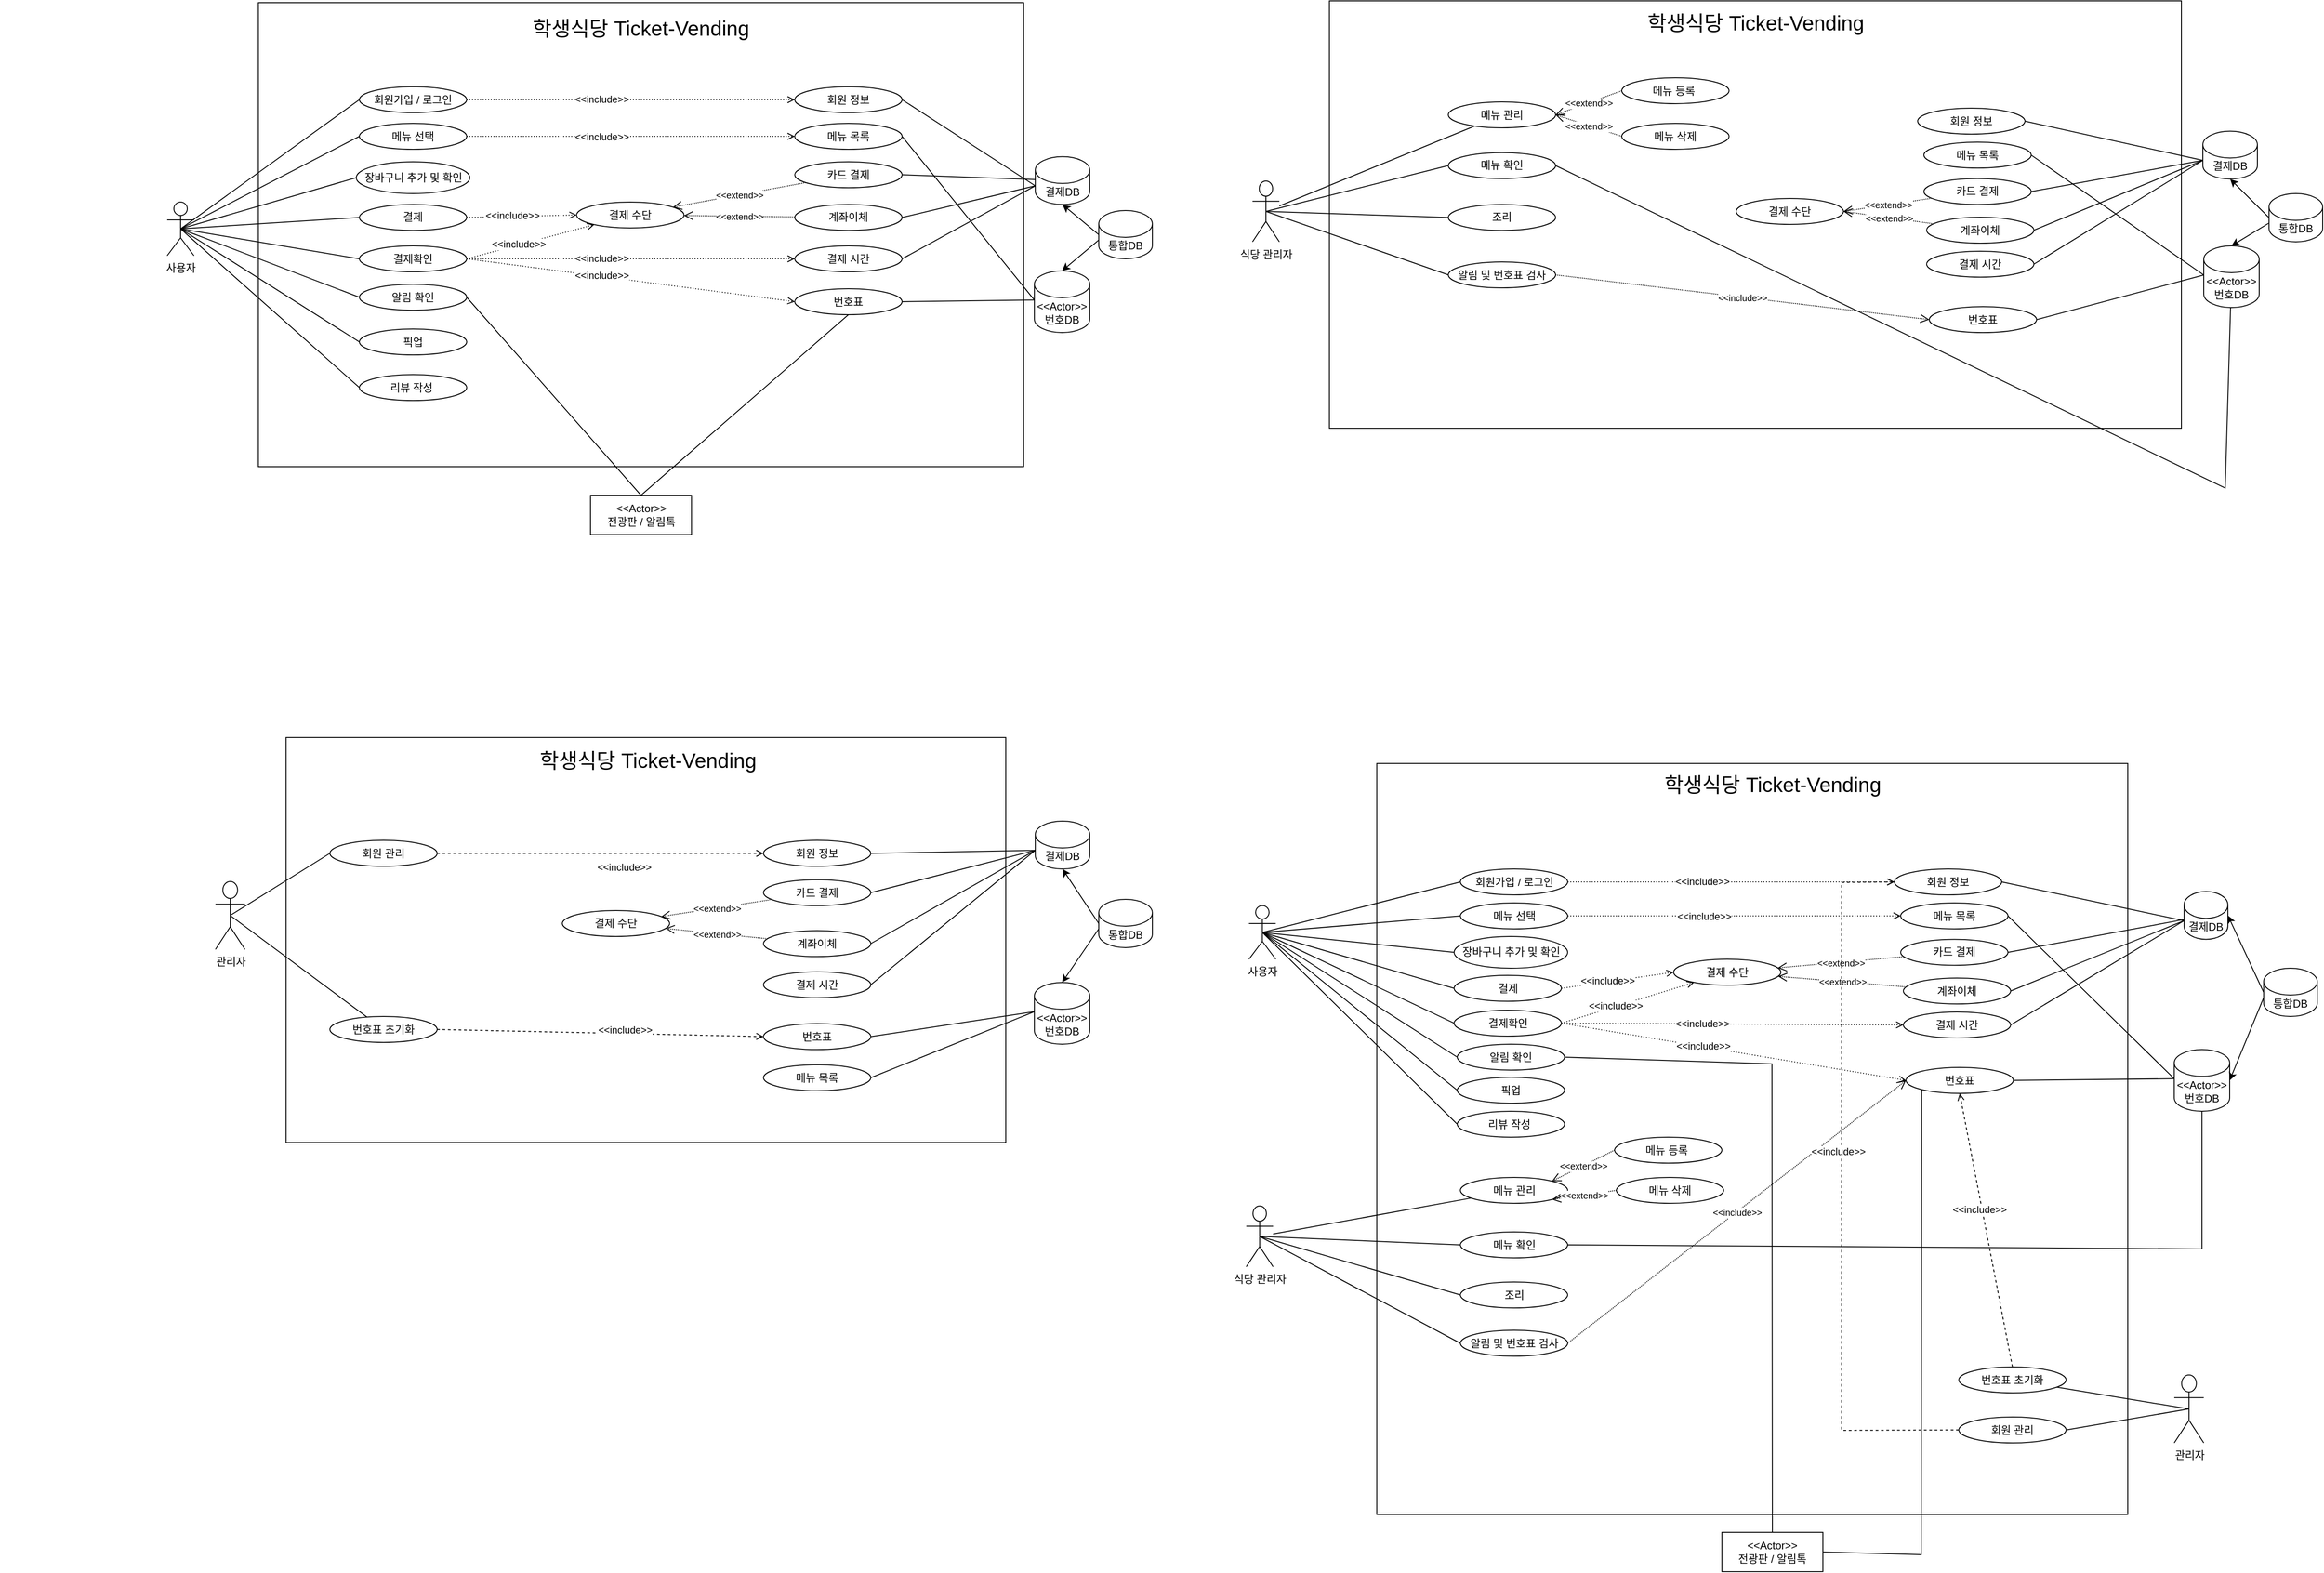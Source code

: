 <mxfile version="24.7.16">
  <diagram name="페이지-1" id="ornHel27MPxaN62uwrJq">
    <mxGraphModel dx="2904" dy="702" grid="0" gridSize="10" guides="1" tooltips="1" connect="1" arrows="1" fold="1" page="0" pageScale="1" pageWidth="1169" pageHeight="827" math="0" shadow="0">
      <root>
        <mxCell id="0" />
        <mxCell id="1" parent="0" />
        <mxCell id="3XLN60RAneOGZpTbTivc-279" value="" style="rounded=0;whiteSpace=wrap;html=1;" parent="1" vertex="1">
          <mxGeometry x="-953" y="916" width="805" height="453" as="geometry" />
        </mxCell>
        <mxCell id="3XLN60RAneOGZpTbTivc-94" value="" style="rounded=0;whiteSpace=wrap;html=1;" parent="1" vertex="1">
          <mxGeometry x="214" y="92" width="953" height="478" as="geometry" />
        </mxCell>
        <mxCell id="3XLN60RAneOGZpTbTivc-1" value="" style="rounded=0;whiteSpace=wrap;html=1;fillColor=none;" parent="1" vertex="1">
          <mxGeometry x="-984" y="94" width="856" height="519" as="geometry" />
        </mxCell>
        <mxCell id="zNkNhdcRpNS4lPK-cGLT-1" value="사용자" style="shape=umlActor;verticalLabelPosition=bottom;verticalAlign=top;html=1;outlineConnect=0;" parent="1" vertex="1">
          <mxGeometry x="-1086" y="317" width="30" height="60" as="geometry" />
        </mxCell>
        <mxCell id="wiaewfCoUQoDWu5S9Ph1-3" value="메뉴 선택" style="ellipse;whiteSpace=wrap;html=1;" parent="1" vertex="1">
          <mxGeometry x="-871" y="229" width="120" height="29" as="geometry" />
        </mxCell>
        <mxCell id="wiaewfCoUQoDWu5S9Ph1-4" value="결제" style="ellipse;whiteSpace=wrap;html=1;" parent="1" vertex="1">
          <mxGeometry x="-871" y="319.75" width="120" height="29" as="geometry" />
        </mxCell>
        <mxCell id="wiaewfCoUQoDWu5S9Ph1-5" value="회원가입 / 로그인" style="ellipse;whiteSpace=wrap;html=1;" parent="1" vertex="1">
          <mxGeometry x="-871" y="188" width="120" height="29" as="geometry" />
        </mxCell>
        <mxCell id="wiaewfCoUQoDWu5S9Ph1-20" value="알림 확인" style="ellipse;whiteSpace=wrap;html=1;" parent="1" vertex="1">
          <mxGeometry x="-871" y="409" width="120" height="29" as="geometry" />
        </mxCell>
        <mxCell id="wiaewfCoUQoDWu5S9Ph1-55" value="회원 정보" style="ellipse;whiteSpace=wrap;html=1;" parent="1" vertex="1">
          <mxGeometry x="-384" y="188" width="120" height="29" as="geometry" />
        </mxCell>
        <mxCell id="wiaewfCoUQoDWu5S9Ph1-56" value="번호표" style="ellipse;whiteSpace=wrap;html=1;" parent="1" vertex="1">
          <mxGeometry x="-384" y="414" width="120" height="29" as="geometry" />
        </mxCell>
        <mxCell id="wiaewfCoUQoDWu5S9Ph1-57" value="결제 시간" style="ellipse;whiteSpace=wrap;html=1;" parent="1" vertex="1">
          <mxGeometry x="-384" y="366" width="120" height="29" as="geometry" />
        </mxCell>
        <mxCell id="wiaewfCoUQoDWu5S9Ph1-58" value="메뉴 목록" style="ellipse;whiteSpace=wrap;html=1;" parent="1" vertex="1">
          <mxGeometry x="-384" y="229" width="120" height="29" as="geometry" />
        </mxCell>
        <mxCell id="wiaewfCoUQoDWu5S9Ph1-60" value="결제 수단" style="ellipse;whiteSpace=wrap;html=1;" parent="1" vertex="1">
          <mxGeometry x="-628" y="317" width="120" height="29" as="geometry" />
        </mxCell>
        <mxCell id="wiaewfCoUQoDWu5S9Ph1-63" value="학생식당 Ticket-Vending" style="text;html=1;align=center;verticalAlign=middle;whiteSpace=wrap;rounded=0;fontSize=23;" parent="1" vertex="1">
          <mxGeometry x="-702.75" y="108" width="293.5" height="30" as="geometry" />
        </mxCell>
        <mxCell id="5F2I87BRX-AB1hQ1D-qz-2" value="" style="endArrow=none;html=1;rounded=0;exitX=0.5;exitY=0.5;exitDx=0;exitDy=0;exitPerimeter=0;entryX=0;entryY=0.5;entryDx=0;entryDy=0;" parent="1" source="zNkNhdcRpNS4lPK-cGLT-1" target="wiaewfCoUQoDWu5S9Ph1-4" edge="1">
          <mxGeometry width="50" height="50" relative="1" as="geometry">
            <mxPoint x="-734" y="523" as="sourcePoint" />
            <mxPoint x="-684" y="473" as="targetPoint" />
          </mxGeometry>
        </mxCell>
        <mxCell id="5F2I87BRX-AB1hQ1D-qz-3" value="" style="endArrow=none;html=1;rounded=0;exitX=0.5;exitY=0.5;exitDx=0;exitDy=0;exitPerimeter=0;entryX=0;entryY=0.5;entryDx=0;entryDy=0;" parent="1" source="zNkNhdcRpNS4lPK-cGLT-1" target="wiaewfCoUQoDWu5S9Ph1-3" edge="1">
          <mxGeometry width="50" height="50" relative="1" as="geometry">
            <mxPoint x="-734" y="523" as="sourcePoint" />
            <mxPoint x="-684" y="473" as="targetPoint" />
          </mxGeometry>
        </mxCell>
        <mxCell id="5F2I87BRX-AB1hQ1D-qz-5" value="" style="endArrow=none;html=1;rounded=0;exitX=0.5;exitY=0.5;exitDx=0;exitDy=0;exitPerimeter=0;entryX=0;entryY=0.5;entryDx=0;entryDy=0;" parent="1" source="zNkNhdcRpNS4lPK-cGLT-1" target="wiaewfCoUQoDWu5S9Ph1-5" edge="1">
          <mxGeometry width="50" height="50" relative="1" as="geometry">
            <mxPoint x="-734" y="523" as="sourcePoint" />
            <mxPoint x="-684" y="473" as="targetPoint" />
          </mxGeometry>
        </mxCell>
        <mxCell id="5F2I87BRX-AB1hQ1D-qz-6" value="" style="endArrow=none;html=1;rounded=0;exitX=0.5;exitY=0.5;exitDx=0;exitDy=0;exitPerimeter=0;entryX=0;entryY=0.5;entryDx=0;entryDy=0;" parent="1" source="zNkNhdcRpNS4lPK-cGLT-1" target="wiaewfCoUQoDWu5S9Ph1-20" edge="1">
          <mxGeometry width="50" height="50" relative="1" as="geometry">
            <mxPoint x="-985" y="252" as="sourcePoint" />
            <mxPoint x="-862" y="396" as="targetPoint" />
          </mxGeometry>
        </mxCell>
        <mxCell id="5F2I87BRX-AB1hQ1D-qz-12" value="" style="endArrow=none;html=1;rounded=0;exitX=1;exitY=0.5;exitDx=0;exitDy=0;entryX=0;entryY=0;entryDx=0;entryDy=32.625;entryPerimeter=0;" parent="1" source="wiaewfCoUQoDWu5S9Ph1-55" target="5F2I87BRX-AB1hQ1D-qz-18" edge="1">
          <mxGeometry width="50" height="50" relative="1" as="geometry">
            <mxPoint x="-470" y="309" as="sourcePoint" />
            <mxPoint x="-347" y="314" as="targetPoint" />
          </mxGeometry>
        </mxCell>
        <mxCell id="5F2I87BRX-AB1hQ1D-qz-14" value="" style="endArrow=none;html=1;rounded=0;exitX=1;exitY=0.5;exitDx=0;exitDy=0;entryX=0;entryY=0;entryDx=0;entryDy=32.625;entryPerimeter=0;" parent="1" source="wiaewfCoUQoDWu5S9Ph1-56" target="T0LaY_0Klr0CLxTFd-mG-3" edge="1">
          <mxGeometry width="50" height="50" relative="1" as="geometry">
            <mxPoint x="-435" y="351" as="sourcePoint" />
            <mxPoint x="-238" y="456" as="targetPoint" />
            <Array as="points" />
          </mxGeometry>
        </mxCell>
        <mxCell id="5F2I87BRX-AB1hQ1D-qz-15" value="" style="endArrow=none;html=1;rounded=0;exitX=1;exitY=0.5;exitDx=0;exitDy=0;entryX=0;entryY=0;entryDx=0;entryDy=32.625;entryPerimeter=0;" parent="1" source="wiaewfCoUQoDWu5S9Ph1-57" target="5F2I87BRX-AB1hQ1D-qz-18" edge="1">
          <mxGeometry width="50" height="50" relative="1" as="geometry">
            <mxPoint x="-454" y="365" as="sourcePoint" />
            <mxPoint x="-257" y="470" as="targetPoint" />
          </mxGeometry>
        </mxCell>
        <mxCell id="5F2I87BRX-AB1hQ1D-qz-18" value="결제DB" style="shape=cylinder3;whiteSpace=wrap;html=1;boundedLbl=1;backgroundOutline=1;size=15;" parent="1" vertex="1">
          <mxGeometry x="-115" y="266.25" width="61" height="53.5" as="geometry" />
        </mxCell>
        <mxCell id="snhe3Xh0oELJzNI7V56g-15" value="" style="endArrow=open;html=1;rounded=0;dashed=1;dashPattern=1 2;endFill=0;exitX=1;exitY=0.5;exitDx=0;exitDy=0;entryX=0;entryY=0.5;entryDx=0;entryDy=0;" parent="1" source="wiaewfCoUQoDWu5S9Ph1-5" target="wiaewfCoUQoDWu5S9Ph1-55" edge="1">
          <mxGeometry relative="1" as="geometry">
            <mxPoint x="-774" y="223" as="sourcePoint" />
            <mxPoint x="-688" y="152" as="targetPoint" />
          </mxGeometry>
        </mxCell>
        <mxCell id="snhe3Xh0oELJzNI7V56g-16" value="&amp;lt;&amp;lt;include&amp;gt;&amp;gt;" style="edgeLabel;html=1;align=center;verticalAlign=middle;resizable=0;points=[];" parent="snhe3Xh0oELJzNI7V56g-15" vertex="1" connectable="0">
          <mxGeometry x="-0.18" y="1" relative="1" as="geometry">
            <mxPoint as="offset" />
          </mxGeometry>
        </mxCell>
        <mxCell id="snhe3Xh0oELJzNI7V56g-27" value="" style="endArrow=open;html=1;rounded=0;dashed=1;dashPattern=1 2;endFill=0;exitX=1;exitY=0.5;exitDx=0;exitDy=0;entryX=0;entryY=0.5;entryDx=0;entryDy=0;" parent="1" source="wiaewfCoUQoDWu5S9Ph1-3" target="wiaewfCoUQoDWu5S9Ph1-58" edge="1">
          <mxGeometry relative="1" as="geometry">
            <mxPoint x="-742" y="257" as="sourcePoint" />
            <mxPoint x="-654" y="219" as="targetPoint" />
            <Array as="points" />
          </mxGeometry>
        </mxCell>
        <mxCell id="snhe3Xh0oELJzNI7V56g-28" value="&amp;lt;&amp;lt;include&amp;gt;&amp;gt;" style="edgeLabel;html=1;align=center;verticalAlign=middle;resizable=0;points=[];" parent="snhe3Xh0oELJzNI7V56g-27" vertex="1" connectable="0">
          <mxGeometry x="-0.18" y="1" relative="1" as="geometry">
            <mxPoint y="1" as="offset" />
          </mxGeometry>
        </mxCell>
        <mxCell id="T0LaY_0Klr0CLxTFd-mG-3" value="&lt;div&gt;&amp;lt;&amp;lt;Actor&amp;gt;&amp;gt;&lt;/div&gt;번호DB" style="shape=cylinder3;whiteSpace=wrap;html=1;boundedLbl=1;backgroundOutline=1;size=15;" parent="1" vertex="1">
          <mxGeometry x="-116" y="394" width="62" height="69" as="geometry" />
        </mxCell>
        <mxCell id="T0LaY_0Klr0CLxTFd-mG-5" value="통합DB" style="shape=cylinder3;whiteSpace=wrap;html=1;boundedLbl=1;backgroundOutline=1;size=15;" parent="1" vertex="1">
          <mxGeometry x="-44" y="326.5" width="60" height="54" as="geometry" />
        </mxCell>
        <mxCell id="qS_i0Z3g07YtAvrLvoFF-4" style="edgeStyle=orthogonalEdgeStyle;rounded=0;orthogonalLoop=1;jettySize=auto;html=1;exitX=0.5;exitY=1;exitDx=0;exitDy=0;" parent="1" edge="1">
          <mxGeometry relative="1" as="geometry">
            <mxPoint x="-281" y="766" as="sourcePoint" />
            <mxPoint x="-281" y="766" as="targetPoint" />
          </mxGeometry>
        </mxCell>
        <mxCell id="T0LaY_0Klr0CLxTFd-mG-8" value="&lt;div&gt;&amp;lt;&amp;lt;Actor&amp;gt;&amp;gt;&lt;/div&gt;전광판 / 알림톡" style="rounded=0;whiteSpace=wrap;html=1;" parent="1" vertex="1">
          <mxGeometry x="-612.5" y="645" width="113" height="44" as="geometry" />
        </mxCell>
        <mxCell id="qS_i0Z3g07YtAvrLvoFF-26" style="edgeStyle=orthogonalEdgeStyle;rounded=0;orthogonalLoop=1;jettySize=auto;html=1;exitX=0.5;exitY=1;exitDx=0;exitDy=0;" parent="1" source="wiaewfCoUQoDWu5S9Ph1-55" target="wiaewfCoUQoDWu5S9Ph1-55" edge="1">
          <mxGeometry relative="1" as="geometry" />
        </mxCell>
        <mxCell id="T0LaY_0Klr0CLxTFd-mG-9" value="픽업" style="ellipse;whiteSpace=wrap;html=1;" parent="1" vertex="1">
          <mxGeometry x="-871" y="459" width="120" height="29" as="geometry" />
        </mxCell>
        <mxCell id="qS_i0Z3g07YtAvrLvoFF-27" value="리뷰 작성&amp;nbsp;" style="ellipse;whiteSpace=wrap;html=1;" parent="1" vertex="1">
          <mxGeometry x="-871" y="510" width="120" height="29" as="geometry" />
        </mxCell>
        <mxCell id="T0LaY_0Klr0CLxTFd-mG-10" value="" style="endArrow=none;html=1;rounded=0;exitX=0.5;exitY=0.5;exitDx=0;exitDy=0;exitPerimeter=0;entryX=0;entryY=0.5;entryDx=0;entryDy=0;" parent="1" source="zNkNhdcRpNS4lPK-cGLT-1" target="T0LaY_0Klr0CLxTFd-mG-9" edge="1">
          <mxGeometry width="50" height="50" relative="1" as="geometry">
            <mxPoint x="-648" y="471" as="sourcePoint" />
            <mxPoint x="-598" y="421" as="targetPoint" />
          </mxGeometry>
        </mxCell>
        <mxCell id="nyIHkUbPLQZlrNqs4gsP-12" value="" style="endArrow=classic;html=1;rounded=0;entryX=0.5;entryY=1;entryDx=0;entryDy=0;entryPerimeter=0;exitX=0;exitY=0.5;exitDx=0;exitDy=0;exitPerimeter=0;" parent="1" source="T0LaY_0Klr0CLxTFd-mG-5" target="5F2I87BRX-AB1hQ1D-qz-18" edge="1">
          <mxGeometry width="50" height="50" relative="1" as="geometry">
            <mxPoint x="-608" y="530" as="sourcePoint" />
            <mxPoint x="-558" y="480" as="targetPoint" />
          </mxGeometry>
        </mxCell>
        <mxCell id="nyIHkUbPLQZlrNqs4gsP-13" value="" style="endArrow=classic;html=1;rounded=0;exitX=0;exitY=0;exitDx=0;exitDy=33;exitPerimeter=0;entryX=0.5;entryY=0;entryDx=0;entryDy=0;entryPerimeter=0;" parent="1" source="T0LaY_0Klr0CLxTFd-mG-5" target="T0LaY_0Klr0CLxTFd-mG-3" edge="1">
          <mxGeometry width="50" height="50" relative="1" as="geometry">
            <mxPoint x="-608" y="530" as="sourcePoint" />
            <mxPoint x="-558" y="480" as="targetPoint" />
          </mxGeometry>
        </mxCell>
        <mxCell id="b9mgm2ZIOSO_23rySLAU-1" value="" style="endArrow=none;html=1;rounded=0;entryX=1;entryY=0.5;entryDx=0;entryDy=0;exitX=0.5;exitY=0;exitDx=0;exitDy=0;" parent="1" source="T0LaY_0Klr0CLxTFd-mG-8" target="wiaewfCoUQoDWu5S9Ph1-20" edge="1">
          <mxGeometry width="50" height="50" relative="1" as="geometry">
            <mxPoint x="-658" y="569" as="sourcePoint" />
            <mxPoint x="-608" y="519" as="targetPoint" />
            <Array as="points" />
          </mxGeometry>
        </mxCell>
        <mxCell id="b9mgm2ZIOSO_23rySLAU-8" value="장바구니 추가 및 확인" style="ellipse;whiteSpace=wrap;html=1;" parent="1" vertex="1">
          <mxGeometry x="-874.5" y="272" width="127" height="35.5" as="geometry" />
        </mxCell>
        <mxCell id="b9mgm2ZIOSO_23rySLAU-9" value="" style="endArrow=none;html=1;rounded=0;exitX=0.5;exitY=0.5;exitDx=0;exitDy=0;exitPerimeter=0;entryX=0;entryY=0.5;entryDx=0;entryDy=0;" parent="1" source="zNkNhdcRpNS4lPK-cGLT-1" target="b9mgm2ZIOSO_23rySLAU-8" edge="1">
          <mxGeometry width="50" height="50" relative="1" as="geometry">
            <mxPoint x="-1106" y="301" as="sourcePoint" />
            <mxPoint x="-888" y="298" as="targetPoint" />
          </mxGeometry>
        </mxCell>
        <mxCell id="R7gZcFMT6ZPrqW-Vmpx2-5" value="" style="endArrow=open;html=1;rounded=0;fontSize=12;startSize=8;endSize=8;curved=1;dashed=1;dashPattern=1 1;endFill=0;" parent="1" source="R7gZcFMT6ZPrqW-Vmpx2-12" target="wiaewfCoUQoDWu5S9Ph1-60" edge="1">
          <mxGeometry relative="1" as="geometry">
            <mxPoint x="-536" y="504" as="sourcePoint" />
            <mxPoint x="-436" y="504" as="targetPoint" />
            <Array as="points" />
          </mxGeometry>
        </mxCell>
        <mxCell id="R7gZcFMT6ZPrqW-Vmpx2-6" value="&amp;lt;&amp;lt;extend&amp;gt;&amp;gt;" style="edgeLabel;resizable=0;html=1;fontSize=10;;align=center;verticalAlign=middle;" parent="R7gZcFMT6ZPrqW-Vmpx2-5" connectable="0" vertex="1">
          <mxGeometry relative="1" as="geometry" />
        </mxCell>
        <mxCell id="R7gZcFMT6ZPrqW-Vmpx2-12" value="계좌이체" style="ellipse;whiteSpace=wrap;html=1;" parent="1" vertex="1">
          <mxGeometry x="-384" y="319.75" width="120" height="29" as="geometry" />
        </mxCell>
        <mxCell id="R7gZcFMT6ZPrqW-Vmpx2-14" value="" style="endArrow=open;html=1;rounded=0;fontSize=12;startSize=8;endSize=8;curved=1;dashed=1;dashPattern=1 1;endFill=0;" parent="1" source="R7gZcFMT6ZPrqW-Vmpx2-16" target="wiaewfCoUQoDWu5S9Ph1-60" edge="1">
          <mxGeometry relative="1" as="geometry">
            <mxPoint x="-526" y="514" as="sourcePoint" />
            <mxPoint x="-595" y="380" as="targetPoint" />
            <Array as="points" />
          </mxGeometry>
        </mxCell>
        <mxCell id="R7gZcFMT6ZPrqW-Vmpx2-15" value="&amp;lt;&amp;lt;extend&amp;gt;&amp;gt;" style="edgeLabel;resizable=0;html=1;fontSize=10;;align=center;verticalAlign=middle;" parent="R7gZcFMT6ZPrqW-Vmpx2-14" connectable="0" vertex="1">
          <mxGeometry relative="1" as="geometry" />
        </mxCell>
        <mxCell id="R7gZcFMT6ZPrqW-Vmpx2-16" value="카드 결제" style="ellipse;whiteSpace=wrap;html=1;" parent="1" vertex="1">
          <mxGeometry x="-384" y="272" width="120" height="29" as="geometry" />
        </mxCell>
        <mxCell id="R7gZcFMT6ZPrqW-Vmpx2-17" style="edgeStyle=none;curved=1;rounded=0;orthogonalLoop=1;jettySize=auto;html=1;exitX=0.5;exitY=1;exitDx=0;exitDy=0;fontSize=12;startSize=8;endSize=8;" parent="1" source="R7gZcFMT6ZPrqW-Vmpx2-16" target="R7gZcFMT6ZPrqW-Vmpx2-16" edge="1">
          <mxGeometry relative="1" as="geometry" />
        </mxCell>
        <mxCell id="R7gZcFMT6ZPrqW-Vmpx2-18" value="" style="endArrow=none;html=1;rounded=0;fontSize=12;startSize=8;endSize=8;curved=1;exitX=1;exitY=0.5;exitDx=0;exitDy=0;entryX=0;entryY=0;entryDx=0;entryDy=32.625;entryPerimeter=0;" parent="1" source="R7gZcFMT6ZPrqW-Vmpx2-12" target="5F2I87BRX-AB1hQ1D-qz-18" edge="1">
          <mxGeometry width="50" height="50" relative="1" as="geometry">
            <mxPoint x="-569" y="522" as="sourcePoint" />
            <mxPoint x="-519" y="472" as="targetPoint" />
          </mxGeometry>
        </mxCell>
        <mxCell id="R7gZcFMT6ZPrqW-Vmpx2-19" value="" style="endArrow=none;html=1;rounded=0;fontSize=12;startSize=8;endSize=8;curved=1;exitX=1;exitY=0.5;exitDx=0;exitDy=0;" parent="1" source="R7gZcFMT6ZPrqW-Vmpx2-16" target="5F2I87BRX-AB1hQ1D-qz-18" edge="1">
          <mxGeometry width="50" height="50" relative="1" as="geometry">
            <mxPoint x="-569" y="522" as="sourcePoint" />
            <mxPoint x="-519" y="472" as="targetPoint" />
          </mxGeometry>
        </mxCell>
        <mxCell id="R7gZcFMT6ZPrqW-Vmpx2-26" style="edgeStyle=none;curved=1;rounded=0;orthogonalLoop=1;jettySize=auto;html=1;exitX=0.5;exitY=1;exitDx=0;exitDy=0;fontSize=12;startSize=8;endSize=8;" parent="1" edge="1">
          <mxGeometry relative="1" as="geometry">
            <mxPoint x="-662" y="549" as="sourcePoint" />
            <mxPoint x="-662" y="549" as="targetPoint" />
          </mxGeometry>
        </mxCell>
        <mxCell id="R7gZcFMT6ZPrqW-Vmpx2-32" style="edgeStyle=none;curved=1;rounded=0;orthogonalLoop=1;jettySize=auto;html=1;entryX=1;entryY=0.5;entryDx=0;entryDy=0;fontSize=12;startSize=8;endSize=8;" parent="1" edge="1">
          <mxGeometry relative="1" as="geometry">
            <mxPoint x="-156" y="518" as="sourcePoint" />
            <mxPoint x="-156" y="518" as="targetPoint" />
          </mxGeometry>
        </mxCell>
        <mxCell id="R7gZcFMT6ZPrqW-Vmpx2-34" value="" style="endArrow=open;html=1;rounded=0;dashed=1;dashPattern=1 2;endFill=0;exitX=1;exitY=0.5;exitDx=0;exitDy=0;entryX=0;entryY=0.5;entryDx=0;entryDy=0;" parent="1" source="wiaewfCoUQoDWu5S9Ph1-4" target="wiaewfCoUQoDWu5S9Ph1-60" edge="1">
          <mxGeometry relative="1" as="geometry">
            <mxPoint x="-764" y="245" as="sourcePoint" />
            <mxPoint x="-399" y="245" as="targetPoint" />
          </mxGeometry>
        </mxCell>
        <mxCell id="R7gZcFMT6ZPrqW-Vmpx2-35" value="&amp;lt;&amp;lt;include&amp;gt;&amp;gt;" style="edgeLabel;html=1;align=center;verticalAlign=middle;resizable=0;points=[];" parent="R7gZcFMT6ZPrqW-Vmpx2-34" vertex="1" connectable="0">
          <mxGeometry x="-0.18" y="1" relative="1" as="geometry">
            <mxPoint as="offset" />
          </mxGeometry>
        </mxCell>
        <mxCell id="R7gZcFMT6ZPrqW-Vmpx2-39" value="결제확인" style="ellipse;whiteSpace=wrap;html=1;" parent="1" vertex="1">
          <mxGeometry x="-871" y="366" width="120" height="29" as="geometry" />
        </mxCell>
        <mxCell id="R7gZcFMT6ZPrqW-Vmpx2-41" value="" style="endArrow=none;html=1;rounded=0;exitX=0.5;exitY=0.5;exitDx=0;exitDy=0;exitPerimeter=0;entryX=0;entryY=0.5;entryDx=0;entryDy=0;" parent="1" source="zNkNhdcRpNS4lPK-cGLT-1" target="R7gZcFMT6ZPrqW-Vmpx2-39" edge="1">
          <mxGeometry width="50" height="50" relative="1" as="geometry">
            <mxPoint x="-1106" y="301" as="sourcePoint" />
            <mxPoint x="-888" y="411" as="targetPoint" />
          </mxGeometry>
        </mxCell>
        <mxCell id="R7gZcFMT6ZPrqW-Vmpx2-42" value="" style="endArrow=open;html=1;rounded=0;dashed=1;dashPattern=1 2;endFill=0;exitX=1;exitY=0.5;exitDx=0;exitDy=0;entryX=0;entryY=0.5;entryDx=0;entryDy=0;" parent="1" source="R7gZcFMT6ZPrqW-Vmpx2-39" target="wiaewfCoUQoDWu5S9Ph1-57" edge="1">
          <mxGeometry relative="1" as="geometry">
            <mxPoint x="-764" y="345" as="sourcePoint" />
            <mxPoint x="-598" y="343" as="targetPoint" />
          </mxGeometry>
        </mxCell>
        <mxCell id="R7gZcFMT6ZPrqW-Vmpx2-43" value="&amp;lt;&amp;lt;include&amp;gt;&amp;gt;" style="edgeLabel;html=1;align=center;verticalAlign=middle;resizable=0;points=[];" parent="R7gZcFMT6ZPrqW-Vmpx2-42" vertex="1" connectable="0">
          <mxGeometry x="-0.18" y="1" relative="1" as="geometry">
            <mxPoint as="offset" />
          </mxGeometry>
        </mxCell>
        <mxCell id="R7gZcFMT6ZPrqW-Vmpx2-44" value="" style="endArrow=open;html=1;rounded=0;dashed=1;dashPattern=1 2;endFill=0;exitX=1;exitY=0.5;exitDx=0;exitDy=0;" parent="1" source="R7gZcFMT6ZPrqW-Vmpx2-39" target="wiaewfCoUQoDWu5S9Ph1-60" edge="1">
          <mxGeometry relative="1" as="geometry">
            <mxPoint x="-764" y="378" as="sourcePoint" />
            <mxPoint x="-399" y="391" as="targetPoint" />
          </mxGeometry>
        </mxCell>
        <mxCell id="R7gZcFMT6ZPrqW-Vmpx2-45" value="&amp;lt;&amp;lt;include&amp;gt;&amp;gt;" style="edgeLabel;html=1;align=center;verticalAlign=middle;resizable=0;points=[];" parent="R7gZcFMT6ZPrqW-Vmpx2-44" vertex="1" connectable="0">
          <mxGeometry x="-0.18" y="1" relative="1" as="geometry">
            <mxPoint as="offset" />
          </mxGeometry>
        </mxCell>
        <mxCell id="R7gZcFMT6ZPrqW-Vmpx2-46" style="edgeStyle=none;curved=1;rounded=0;orthogonalLoop=1;jettySize=auto;html=1;exitX=0.5;exitY=1;exitDx=0;exitDy=0;fontSize=12;startSize=8;endSize=8;" parent="1" source="wiaewfCoUQoDWu5S9Ph1-60" target="wiaewfCoUQoDWu5S9Ph1-60" edge="1">
          <mxGeometry relative="1" as="geometry" />
        </mxCell>
        <mxCell id="R7gZcFMT6ZPrqW-Vmpx2-47" value="" style="endArrow=none;html=1;rounded=0;fontSize=12;startSize=8;endSize=8;curved=1;entryX=1;entryY=0.5;entryDx=0;entryDy=0;exitX=0;exitY=0;exitDx=0;exitDy=32.625;exitPerimeter=0;" parent="1" source="T0LaY_0Klr0CLxTFd-mG-3" target="wiaewfCoUQoDWu5S9Ph1-58" edge="1">
          <mxGeometry width="50" height="50" relative="1" as="geometry">
            <mxPoint x="-105" y="380" as="sourcePoint" />
            <mxPoint x="-272" y="570" as="targetPoint" />
          </mxGeometry>
        </mxCell>
        <mxCell id="wL_fL-D4aSJD_-Q472pL-1" style="edgeStyle=orthogonalEdgeStyle;rounded=0;orthogonalLoop=1;jettySize=auto;html=1;exitX=0.5;exitY=1;exitDx=0;exitDy=0;" parent="1" source="wiaewfCoUQoDWu5S9Ph1-57" target="wiaewfCoUQoDWu5S9Ph1-57" edge="1">
          <mxGeometry relative="1" as="geometry" />
        </mxCell>
        <mxCell id="wL_fL-D4aSJD_-Q472pL-3" value="" style="endArrow=open;html=1;rounded=0;dashed=1;dashPattern=1 2;endFill=0;exitX=1;exitY=0.5;exitDx=0;exitDy=0;entryX=0;entryY=0.5;entryDx=0;entryDy=0;" parent="1" source="R7gZcFMT6ZPrqW-Vmpx2-39" target="wiaewfCoUQoDWu5S9Ph1-56" edge="1">
          <mxGeometry relative="1" as="geometry">
            <mxPoint x="-762" y="420" as="sourcePoint" />
            <mxPoint x="-386" y="422" as="targetPoint" />
          </mxGeometry>
        </mxCell>
        <mxCell id="wL_fL-D4aSJD_-Q472pL-4" value="&amp;lt;&amp;lt;include&amp;gt;&amp;gt;" style="edgeLabel;html=1;align=center;verticalAlign=middle;resizable=0;points=[];" parent="wL_fL-D4aSJD_-Q472pL-3" vertex="1" connectable="0">
          <mxGeometry x="-0.18" y="1" relative="1" as="geometry">
            <mxPoint as="offset" />
          </mxGeometry>
        </mxCell>
        <mxCell id="wL_fL-D4aSJD_-Q472pL-5" value="" style="endArrow=none;html=1;rounded=0;exitX=0.5;exitY=0;exitDx=0;exitDy=0;entryX=0.5;entryY=1;entryDx=0;entryDy=0;" parent="1" source="T0LaY_0Klr0CLxTFd-mG-8" target="wiaewfCoUQoDWu5S9Ph1-56" edge="1">
          <mxGeometry width="50" height="50" relative="1" as="geometry">
            <mxPoint x="-628" y="622" as="sourcePoint" />
            <mxPoint x="-578" y="572" as="targetPoint" />
          </mxGeometry>
        </mxCell>
        <mxCell id="wL_fL-D4aSJD_-Q472pL-6" value="" style="endArrow=none;html=1;rounded=0;exitX=0.5;exitY=0.5;exitDx=0;exitDy=0;exitPerimeter=0;entryX=0;entryY=0.5;entryDx=0;entryDy=0;" parent="1" source="zNkNhdcRpNS4lPK-cGLT-1" target="qS_i0Z3g07YtAvrLvoFF-27" edge="1">
          <mxGeometry width="50" height="50" relative="1" as="geometry">
            <mxPoint x="-891" y="586" as="sourcePoint" />
            <mxPoint x="-841" y="536" as="targetPoint" />
          </mxGeometry>
        </mxCell>
        <mxCell id="3XLN60RAneOGZpTbTivc-4" style="edgeStyle=none;curved=1;rounded=0;orthogonalLoop=1;jettySize=auto;html=1;entryX=1;entryY=1;entryDx=0;entryDy=0;entryPerimeter=0;fontSize=12;startSize=8;endSize=8;" parent="1" source="3XLN60RAneOGZpTbTivc-5" target="3XLN60RAneOGZpTbTivc-5" edge="1">
          <mxGeometry relative="1" as="geometry" />
        </mxCell>
        <mxCell id="3XLN60RAneOGZpTbTivc-5" value="식당 관리자" style="shape=umlActor;verticalLabelPosition=bottom;verticalAlign=top;html=1;outlineConnect=0;" parent="1" vertex="1">
          <mxGeometry x="128" y="293.5" width="30" height="68" as="geometry" />
        </mxCell>
        <mxCell id="3XLN60RAneOGZpTbTivc-10" value="조리" style="ellipse;whiteSpace=wrap;html=1;" parent="1" vertex="1">
          <mxGeometry x="347" y="319.75" width="120" height="29" as="geometry" />
        </mxCell>
        <mxCell id="3XLN60RAneOGZpTbTivc-11" value="알림 및 번호표 검사" style="ellipse;whiteSpace=wrap;html=1;" parent="1" vertex="1">
          <mxGeometry x="347" y="384" width="120" height="29" as="geometry" />
        </mxCell>
        <mxCell id="3XLN60RAneOGZpTbTivc-12" value="메뉴 확인" style="ellipse;whiteSpace=wrap;html=1;" parent="1" vertex="1">
          <mxGeometry x="347" y="261.75" width="120" height="29" as="geometry" />
        </mxCell>
        <mxCell id="3XLN60RAneOGZpTbTivc-16" value="회원 정보" style="ellipse;whiteSpace=wrap;html=1;" parent="1" vertex="1">
          <mxGeometry x="872" y="212" width="120" height="29" as="geometry" />
        </mxCell>
        <mxCell id="3XLN60RAneOGZpTbTivc-17" value="번호표" style="ellipse;whiteSpace=wrap;html=1;" parent="1" vertex="1">
          <mxGeometry x="885" y="434" width="120" height="29" as="geometry" />
        </mxCell>
        <mxCell id="3XLN60RAneOGZpTbTivc-18" value="결제 시간" style="ellipse;whiteSpace=wrap;html=1;" parent="1" vertex="1">
          <mxGeometry x="882" y="372" width="120" height="29" as="geometry" />
        </mxCell>
        <mxCell id="3XLN60RAneOGZpTbTivc-19" value="메뉴 목록" style="ellipse;whiteSpace=wrap;html=1;" parent="1" vertex="1">
          <mxGeometry x="879" y="250" width="120" height="29" as="geometry" />
        </mxCell>
        <mxCell id="3XLN60RAneOGZpTbTivc-20" value="결제 수단" style="ellipse;whiteSpace=wrap;html=1;" parent="1" vertex="1">
          <mxGeometry x="669" y="313" width="120" height="29" as="geometry" />
        </mxCell>
        <mxCell id="3XLN60RAneOGZpTbTivc-21" value="학생식당 Ticket-Vending" style="text;html=1;align=center;verticalAlign=middle;whiteSpace=wrap;rounded=0;fontSize=23;" parent="1" vertex="1">
          <mxGeometry x="543.75" y="102" width="293.5" height="30" as="geometry" />
        </mxCell>
        <mxCell id="3XLN60RAneOGZpTbTivc-26" value="" style="endArrow=none;html=1;rounded=0;exitX=0.5;exitY=0.5;exitDx=0;exitDy=0;exitPerimeter=0;entryX=0;entryY=0.5;entryDx=0;entryDy=0;" parent="1" source="3XLN60RAneOGZpTbTivc-5" target="3XLN60RAneOGZpTbTivc-12" edge="1">
          <mxGeometry width="50" height="50" relative="1" as="geometry">
            <mxPoint x="270" y="331" as="sourcePoint" />
            <mxPoint x="393" y="336" as="targetPoint" />
          </mxGeometry>
        </mxCell>
        <mxCell id="3XLN60RAneOGZpTbTivc-27" value="" style="endArrow=none;html=1;rounded=0;exitX=0.5;exitY=0.5;exitDx=0;exitDy=0;exitPerimeter=0;entryX=0;entryY=0.5;entryDx=0;entryDy=0;" parent="1" source="3XLN60RAneOGZpTbTivc-5" target="3XLN60RAneOGZpTbTivc-11" edge="1">
          <mxGeometry width="50" height="50" relative="1" as="geometry">
            <mxPoint x="265" y="380" as="sourcePoint" />
            <mxPoint x="379" y="346" as="targetPoint" />
          </mxGeometry>
        </mxCell>
        <mxCell id="3XLN60RAneOGZpTbTivc-28" value="" style="endArrow=none;html=1;rounded=0;exitX=0.5;exitY=0.5;exitDx=0;exitDy=0;exitPerimeter=0;entryX=0;entryY=0.5;entryDx=0;entryDy=0;" parent="1" source="3XLN60RAneOGZpTbTivc-5" target="3XLN60RAneOGZpTbTivc-10" edge="1">
          <mxGeometry width="50" height="50" relative="1" as="geometry">
            <mxPoint x="275" y="390" as="sourcePoint" />
            <mxPoint x="389" y="356" as="targetPoint" />
          </mxGeometry>
        </mxCell>
        <mxCell id="3XLN60RAneOGZpTbTivc-29" value="" style="endArrow=none;html=1;rounded=0;exitX=1;exitY=0.5;exitDx=0;exitDy=0;entryX=0;entryY=0;entryDx=0;entryDy=32.625;entryPerimeter=0;" parent="1" source="3XLN60RAneOGZpTbTivc-16" target="29YUFP0ndIiCrCBxNntm-2" edge="1">
          <mxGeometry width="50" height="50" relative="1" as="geometry">
            <mxPoint x="811" y="301" as="sourcePoint" />
            <mxPoint x="1196" y="269.875" as="targetPoint" />
          </mxGeometry>
        </mxCell>
        <mxCell id="3XLN60RAneOGZpTbTivc-30" value="" style="endArrow=none;html=1;rounded=0;exitX=1;exitY=0.5;exitDx=0;exitDy=0;entryX=0;entryY=0;entryDx=0;entryDy=32.625;entryPerimeter=0;" parent="1" source="3XLN60RAneOGZpTbTivc-17" target="3XLN60RAneOGZpTbTivc-39" edge="1">
          <mxGeometry width="50" height="50" relative="1" as="geometry">
            <mxPoint x="846" y="343" as="sourcePoint" />
            <mxPoint x="1043" y="448" as="targetPoint" />
            <Array as="points" />
          </mxGeometry>
        </mxCell>
        <mxCell id="3XLN60RAneOGZpTbTivc-31" value="" style="endArrow=none;html=1;rounded=0;exitX=1;exitY=0.5;exitDx=0;exitDy=0;entryX=0;entryY=0;entryDx=0;entryDy=32.625;entryPerimeter=0;" parent="1" source="3XLN60RAneOGZpTbTivc-18" target="29YUFP0ndIiCrCBxNntm-2" edge="1">
          <mxGeometry width="50" height="50" relative="1" as="geometry">
            <mxPoint x="827" y="357" as="sourcePoint" />
            <mxPoint x="1196" y="269.875" as="targetPoint" />
          </mxGeometry>
        </mxCell>
        <mxCell id="3XLN60RAneOGZpTbTivc-39" value="&lt;div&gt;&amp;lt;&amp;lt;Actor&amp;gt;&amp;gt;&lt;/div&gt;번호DB" style="shape=cylinder3;whiteSpace=wrap;html=1;boundedLbl=1;backgroundOutline=1;size=15;" parent="1" vertex="1">
          <mxGeometry x="1192" y="366" width="62" height="69" as="geometry" />
        </mxCell>
        <mxCell id="3XLN60RAneOGZpTbTivc-40" value="통합DB" style="shape=cylinder3;whiteSpace=wrap;html=1;boundedLbl=1;backgroundOutline=1;size=15;" parent="1" vertex="1">
          <mxGeometry x="1265" y="307.5" width="60" height="54" as="geometry" />
        </mxCell>
        <mxCell id="3XLN60RAneOGZpTbTivc-42" value="메뉴 등록&amp;nbsp;" style="ellipse;whiteSpace=wrap;html=1;" parent="1" vertex="1">
          <mxGeometry x="541" y="178" width="120" height="29" as="geometry" />
        </mxCell>
        <mxCell id="3XLN60RAneOGZpTbTivc-43" value="메뉴 삭제" style="ellipse;whiteSpace=wrap;html=1;" parent="1" vertex="1">
          <mxGeometry x="541" y="229" width="120" height="29" as="geometry" />
        </mxCell>
        <mxCell id="3XLN60RAneOGZpTbTivc-45" style="edgeStyle=orthogonalEdgeStyle;rounded=0;orthogonalLoop=1;jettySize=auto;html=1;exitX=0.5;exitY=1;exitDx=0;exitDy=0;" parent="1" source="3XLN60RAneOGZpTbTivc-16" target="3XLN60RAneOGZpTbTivc-16" edge="1">
          <mxGeometry relative="1" as="geometry" />
        </mxCell>
        <mxCell id="3XLN60RAneOGZpTbTivc-49" value="" style="endArrow=classic;html=1;rounded=0;entryX=0.5;entryY=1;entryDx=0;entryDy=0;entryPerimeter=0;exitX=0;exitY=0.5;exitDx=0;exitDy=0;exitPerimeter=0;" parent="1" source="3XLN60RAneOGZpTbTivc-40" target="29YUFP0ndIiCrCBxNntm-2" edge="1">
          <mxGeometry width="50" height="50" relative="1" as="geometry">
            <mxPoint x="673" y="522" as="sourcePoint" />
            <mxPoint x="1245" y="264" as="targetPoint" />
          </mxGeometry>
        </mxCell>
        <mxCell id="3XLN60RAneOGZpTbTivc-50" value="" style="endArrow=classic;html=1;rounded=0;exitX=0;exitY=0;exitDx=0;exitDy=33;exitPerimeter=0;entryX=0.5;entryY=0;entryDx=0;entryDy=0;entryPerimeter=0;" parent="1" source="3XLN60RAneOGZpTbTivc-40" target="3XLN60RAneOGZpTbTivc-39" edge="1">
          <mxGeometry width="50" height="50" relative="1" as="geometry">
            <mxPoint x="673" y="522" as="sourcePoint" />
            <mxPoint x="723" y="472" as="targetPoint" />
          </mxGeometry>
        </mxCell>
        <mxCell id="3XLN60RAneOGZpTbTivc-54" value="" style="endArrow=open;html=1;rounded=0;fontSize=12;startSize=8;endSize=8;curved=1;dashed=1;dashPattern=1 1;endFill=0;entryX=1;entryY=0.5;entryDx=0;entryDy=0;" parent="1" source="3XLN60RAneOGZpTbTivc-56" target="3XLN60RAneOGZpTbTivc-20" edge="1">
          <mxGeometry relative="1" as="geometry">
            <mxPoint x="745" y="496" as="sourcePoint" />
            <mxPoint x="845" y="496" as="targetPoint" />
            <Array as="points" />
          </mxGeometry>
        </mxCell>
        <mxCell id="3XLN60RAneOGZpTbTivc-55" value="&amp;lt;&amp;lt;extend&amp;gt;&amp;gt;" style="edgeLabel;resizable=0;html=1;fontSize=10;;align=center;verticalAlign=middle;" parent="3XLN60RAneOGZpTbTivc-54" connectable="0" vertex="1">
          <mxGeometry relative="1" as="geometry" />
        </mxCell>
        <mxCell id="3XLN60RAneOGZpTbTivc-56" value="계좌이체" style="ellipse;whiteSpace=wrap;html=1;" parent="1" vertex="1">
          <mxGeometry x="882" y="334" width="120" height="29" as="geometry" />
        </mxCell>
        <mxCell id="3XLN60RAneOGZpTbTivc-57" value="" style="endArrow=open;html=1;rounded=0;fontSize=12;startSize=8;endSize=8;curved=1;dashed=1;dashPattern=1 1;endFill=0;entryX=1;entryY=0.5;entryDx=0;entryDy=0;" parent="1" source="3XLN60RAneOGZpTbTivc-59" target="3XLN60RAneOGZpTbTivc-20" edge="1">
          <mxGeometry relative="1" as="geometry">
            <mxPoint x="755" y="506" as="sourcePoint" />
            <mxPoint x="686" y="372" as="targetPoint" />
            <Array as="points" />
          </mxGeometry>
        </mxCell>
        <mxCell id="3XLN60RAneOGZpTbTivc-58" value="&amp;lt;&amp;lt;extend&amp;gt;&amp;gt;" style="edgeLabel;resizable=0;html=1;fontSize=10;;align=center;verticalAlign=middle;" parent="3XLN60RAneOGZpTbTivc-57" connectable="0" vertex="1">
          <mxGeometry relative="1" as="geometry" />
        </mxCell>
        <mxCell id="3XLN60RAneOGZpTbTivc-59" value="카드 결제" style="ellipse;whiteSpace=wrap;html=1;" parent="1" vertex="1">
          <mxGeometry x="879" y="290.75" width="120" height="29" as="geometry" />
        </mxCell>
        <mxCell id="3XLN60RAneOGZpTbTivc-60" style="edgeStyle=none;curved=1;rounded=0;orthogonalLoop=1;jettySize=auto;html=1;exitX=0.5;exitY=1;exitDx=0;exitDy=0;fontSize=12;startSize=8;endSize=8;" parent="1" source="3XLN60RAneOGZpTbTivc-59" target="3XLN60RAneOGZpTbTivc-59" edge="1">
          <mxGeometry relative="1" as="geometry" />
        </mxCell>
        <mxCell id="3XLN60RAneOGZpTbTivc-61" value="" style="endArrow=none;html=1;rounded=0;fontSize=12;startSize=8;endSize=8;curved=1;exitX=1;exitY=0.5;exitDx=0;exitDy=0;entryX=0;entryY=0;entryDx=0;entryDy=32.625;entryPerimeter=0;" parent="1" source="3XLN60RAneOGZpTbTivc-56" target="29YUFP0ndIiCrCBxNntm-2" edge="1">
          <mxGeometry width="50" height="50" relative="1" as="geometry">
            <mxPoint x="712" y="514" as="sourcePoint" />
            <mxPoint x="1196" y="269.875" as="targetPoint" />
          </mxGeometry>
        </mxCell>
        <mxCell id="3XLN60RAneOGZpTbTivc-62" value="" style="endArrow=none;html=1;rounded=0;fontSize=12;startSize=8;endSize=8;curved=1;exitX=1;exitY=0.5;exitDx=0;exitDy=0;entryX=0;entryY=0;entryDx=0;entryDy=32.625;entryPerimeter=0;" parent="1" source="3XLN60RAneOGZpTbTivc-59" target="29YUFP0ndIiCrCBxNntm-2" edge="1">
          <mxGeometry width="50" height="50" relative="1" as="geometry">
            <mxPoint x="712" y="514" as="sourcePoint" />
            <mxPoint x="1196" y="268.563" as="targetPoint" />
          </mxGeometry>
        </mxCell>
        <mxCell id="3XLN60RAneOGZpTbTivc-63" value="메뉴 관리" style="ellipse;whiteSpace=wrap;html=1;" parent="1" vertex="1">
          <mxGeometry x="347" y="205" width="120" height="29" as="geometry" />
        </mxCell>
        <mxCell id="3XLN60RAneOGZpTbTivc-64" value="" style="endArrow=none;html=1;rounded=0;fontSize=12;startSize=8;endSize=8;curved=1;" parent="1" source="3XLN60RAneOGZpTbTivc-5" target="3XLN60RAneOGZpTbTivc-63" edge="1">
          <mxGeometry width="50" height="50" relative="1" as="geometry">
            <mxPoint x="540" y="473" as="sourcePoint" />
            <mxPoint x="590" y="423" as="targetPoint" />
          </mxGeometry>
        </mxCell>
        <mxCell id="3XLN60RAneOGZpTbTivc-65" value="" style="endArrow=open;html=1;rounded=0;fontSize=12;startSize=8;endSize=8;curved=1;dashed=1;dashPattern=1 1;endFill=0;entryX=1;entryY=0.5;entryDx=0;entryDy=0;exitX=0;exitY=0.5;exitDx=0;exitDy=0;" parent="1" source="3XLN60RAneOGZpTbTivc-42" target="3XLN60RAneOGZpTbTivc-63" edge="1">
          <mxGeometry relative="1" as="geometry">
            <mxPoint x="454" y="484" as="sourcePoint" />
            <mxPoint x="580" y="430" as="targetPoint" />
            <Array as="points" />
          </mxGeometry>
        </mxCell>
        <mxCell id="3XLN60RAneOGZpTbTivc-66" value="&amp;lt;&amp;lt;extend&amp;gt;&amp;gt;" style="edgeLabel;resizable=0;html=1;fontSize=10;;align=center;verticalAlign=middle;" parent="3XLN60RAneOGZpTbTivc-65" connectable="0" vertex="1">
          <mxGeometry relative="1" as="geometry" />
        </mxCell>
        <mxCell id="3XLN60RAneOGZpTbTivc-67" style="edgeStyle=none;curved=1;rounded=0;orthogonalLoop=1;jettySize=auto;html=1;exitX=0.5;exitY=1;exitDx=0;exitDy=0;fontSize=12;startSize=8;endSize=8;" parent="1" source="3XLN60RAneOGZpTbTivc-42" target="3XLN60RAneOGZpTbTivc-42" edge="1">
          <mxGeometry relative="1" as="geometry" />
        </mxCell>
        <mxCell id="3XLN60RAneOGZpTbTivc-68" value="" style="endArrow=open;html=1;rounded=0;fontSize=12;startSize=8;endSize=8;curved=1;dashed=1;dashPattern=1 1;endFill=0;entryX=1;entryY=0.5;entryDx=0;entryDy=0;exitX=0;exitY=0.5;exitDx=0;exitDy=0;" parent="1" source="3XLN60RAneOGZpTbTivc-43" target="3XLN60RAneOGZpTbTivc-63" edge="1">
          <mxGeometry relative="1" as="geometry">
            <mxPoint x="558" y="468" as="sourcePoint" />
            <mxPoint x="467" y="486" as="targetPoint" />
            <Array as="points" />
          </mxGeometry>
        </mxCell>
        <mxCell id="3XLN60RAneOGZpTbTivc-69" value="&amp;lt;&amp;lt;extend&amp;gt;&amp;gt;" style="edgeLabel;resizable=0;html=1;fontSize=10;;align=center;verticalAlign=middle;" parent="3XLN60RAneOGZpTbTivc-68" connectable="0" vertex="1">
          <mxGeometry relative="1" as="geometry" />
        </mxCell>
        <mxCell id="3XLN60RAneOGZpTbTivc-70" value="" style="endArrow=open;html=1;rounded=0;fontSize=12;startSize=8;endSize=8;curved=1;dashed=1;dashPattern=1 1;endFill=0;entryX=0;entryY=0.5;entryDx=0;entryDy=0;exitX=1;exitY=0.5;exitDx=0;exitDy=0;" parent="1" source="3XLN60RAneOGZpTbTivc-11" target="3XLN60RAneOGZpTbTivc-17" edge="1">
          <mxGeometry relative="1" as="geometry">
            <mxPoint x="638" y="743" as="sourcePoint" />
            <mxPoint x="547" y="734" as="targetPoint" />
            <Array as="points" />
          </mxGeometry>
        </mxCell>
        <mxCell id="3XLN60RAneOGZpTbTivc-71" value="&amp;lt;&amp;lt;include&amp;gt;&amp;gt;" style="edgeLabel;resizable=0;html=1;fontSize=10;;align=center;verticalAlign=middle;" parent="3XLN60RAneOGZpTbTivc-70" connectable="0" vertex="1">
          <mxGeometry relative="1" as="geometry" />
        </mxCell>
        <mxCell id="3XLN60RAneOGZpTbTivc-72" style="edgeStyle=none;curved=1;rounded=0;orthogonalLoop=1;jettySize=auto;html=1;entryX=1;entryY=0.5;entryDx=0;entryDy=0;fontSize=12;startSize=8;endSize=8;" parent="1" edge="1">
          <mxGeometry relative="1" as="geometry">
            <mxPoint x="1133" y="514" as="sourcePoint" />
            <mxPoint x="1133" y="514" as="targetPoint" />
          </mxGeometry>
        </mxCell>
        <mxCell id="3XLN60RAneOGZpTbTivc-73" style="edgeStyle=none;curved=1;rounded=0;orthogonalLoop=1;jettySize=auto;html=1;exitX=0.5;exitY=1;exitDx=0;exitDy=0;fontSize=12;startSize=8;endSize=8;" parent="1" source="3XLN60RAneOGZpTbTivc-12" target="3XLN60RAneOGZpTbTivc-12" edge="1">
          <mxGeometry relative="1" as="geometry" />
        </mxCell>
        <mxCell id="3XLN60RAneOGZpTbTivc-82" style="edgeStyle=none;curved=1;rounded=0;orthogonalLoop=1;jettySize=auto;html=1;exitX=0.5;exitY=1;exitDx=0;exitDy=0;fontSize=12;startSize=8;endSize=8;" parent="1" source="3XLN60RAneOGZpTbTivc-20" target="3XLN60RAneOGZpTbTivc-20" edge="1">
          <mxGeometry relative="1" as="geometry" />
        </mxCell>
        <mxCell id="3XLN60RAneOGZpTbTivc-83" value="" style="endArrow=none;html=1;rounded=0;fontSize=12;startSize=8;endSize=8;curved=1;entryX=1;entryY=0.5;entryDx=0;entryDy=0;exitX=0;exitY=0;exitDx=0;exitDy=32.625;exitPerimeter=0;" parent="1" source="3XLN60RAneOGZpTbTivc-39" target="3XLN60RAneOGZpTbTivc-19" edge="1">
          <mxGeometry width="50" height="50" relative="1" as="geometry">
            <mxPoint x="1176" y="372" as="sourcePoint" />
            <mxPoint x="1009" y="562" as="targetPoint" />
          </mxGeometry>
        </mxCell>
        <mxCell id="3XLN60RAneOGZpTbTivc-84" style="edgeStyle=orthogonalEdgeStyle;rounded=0;orthogonalLoop=1;jettySize=auto;html=1;exitX=0.5;exitY=1;exitDx=0;exitDy=0;" parent="1" source="3XLN60RAneOGZpTbTivc-18" target="3XLN60RAneOGZpTbTivc-18" edge="1">
          <mxGeometry relative="1" as="geometry" />
        </mxCell>
        <mxCell id="3XLN60RAneOGZpTbTivc-89" value="" style="endArrow=none;html=1;rounded=0;exitX=1;exitY=0.5;exitDx=0;exitDy=0;" parent="1" source="3XLN60RAneOGZpTbTivc-12" target="3XLN60RAneOGZpTbTivc-39" edge="1">
          <mxGeometry width="50" height="50" relative="1" as="geometry">
            <mxPoint x="526.0" y="648.87" as="sourcePoint" />
            <mxPoint x="1203.5" y="395.995" as="targetPoint" />
            <Array as="points">
              <mxPoint x="1216" y="637" />
            </Array>
          </mxGeometry>
        </mxCell>
        <mxCell id="3XLN60RAneOGZpTbTivc-95" value="사용자" style="shape=umlActor;verticalLabelPosition=bottom;verticalAlign=top;html=1;outlineConnect=0;" parent="1" vertex="1">
          <mxGeometry x="124" y="1104" width="30" height="60" as="geometry" />
        </mxCell>
        <mxCell id="3XLN60RAneOGZpTbTivc-96" value="" style="whiteSpace=wrap;html=1;aspect=fixed;" parent="1" vertex="1">
          <mxGeometry x="267" y="945" width="840" height="840" as="geometry" />
        </mxCell>
        <mxCell id="3XLN60RAneOGZpTbTivc-97" style="edgeStyle=none;curved=1;rounded=0;orthogonalLoop=1;jettySize=auto;html=1;entryX=1;entryY=1;entryDx=0;entryDy=0;entryPerimeter=0;fontSize=12;startSize=8;endSize=8;" parent="1" source="3XLN60RAneOGZpTbTivc-98" target="3XLN60RAneOGZpTbTivc-98" edge="1">
          <mxGeometry relative="1" as="geometry" />
        </mxCell>
        <mxCell id="3XLN60RAneOGZpTbTivc-98" value="식당 관리자" style="shape=umlActor;verticalLabelPosition=bottom;verticalAlign=top;html=1;outlineConnect=0;" parent="1" vertex="1">
          <mxGeometry x="121" y="1440" width="30" height="68" as="geometry" />
        </mxCell>
        <mxCell id="3XLN60RAneOGZpTbTivc-99" value="관리자" style="shape=umlActor;verticalLabelPosition=bottom;verticalAlign=top;html=1;outlineConnect=0;" parent="1" vertex="1">
          <mxGeometry x="1159" y="1629" width="33" height="76" as="geometry" />
        </mxCell>
        <mxCell id="3XLN60RAneOGZpTbTivc-100" value="메뉴 선택" style="ellipse;whiteSpace=wrap;html=1;" parent="1" vertex="1">
          <mxGeometry x="360.5" y="1101" width="120" height="29" as="geometry" />
        </mxCell>
        <mxCell id="3XLN60RAneOGZpTbTivc-101" value="결제" style="ellipse;whiteSpace=wrap;html=1;" parent="1" vertex="1">
          <mxGeometry x="353.5" y="1182" width="120" height="29" as="geometry" />
        </mxCell>
        <mxCell id="3XLN60RAneOGZpTbTivc-102" value="회원가입 / 로그인" style="ellipse;whiteSpace=wrap;html=1;" parent="1" vertex="1">
          <mxGeometry x="360.5" y="1063" width="120" height="29" as="geometry" />
        </mxCell>
        <mxCell id="3XLN60RAneOGZpTbTivc-103" value="조리" style="ellipse;whiteSpace=wrap;html=1;" parent="1" vertex="1">
          <mxGeometry x="360.5" y="1525" width="120" height="29" as="geometry" />
        </mxCell>
        <mxCell id="3XLN60RAneOGZpTbTivc-104" value="알림 및 번호표 검사" style="ellipse;whiteSpace=wrap;html=1;" parent="1" vertex="1">
          <mxGeometry x="360.5" y="1579" width="120" height="29" as="geometry" />
        </mxCell>
        <mxCell id="3XLN60RAneOGZpTbTivc-105" value="메뉴 확인" style="ellipse;whiteSpace=wrap;html=1;" parent="1" vertex="1">
          <mxGeometry x="360.5" y="1469" width="120" height="29" as="geometry" />
        </mxCell>
        <mxCell id="3XLN60RAneOGZpTbTivc-106" value="알림 확인" style="ellipse;whiteSpace=wrap;html=1;" parent="1" vertex="1">
          <mxGeometry x="357" y="1259" width="120" height="29" as="geometry" />
        </mxCell>
        <mxCell id="3XLN60RAneOGZpTbTivc-107" value="번호표 초기화" style="ellipse;whiteSpace=wrap;html=1;" parent="1" vertex="1">
          <mxGeometry x="918" y="1620" width="120" height="29" as="geometry" />
        </mxCell>
        <mxCell id="3XLN60RAneOGZpTbTivc-108" value="회원 관리" style="ellipse;whiteSpace=wrap;html=1;" parent="1" vertex="1">
          <mxGeometry x="918" y="1676" width="120" height="29" as="geometry" />
        </mxCell>
        <mxCell id="3XLN60RAneOGZpTbTivc-109" value="회원 정보" style="ellipse;whiteSpace=wrap;html=1;" parent="1" vertex="1">
          <mxGeometry x="846" y="1063" width="120" height="29" as="geometry" />
        </mxCell>
        <mxCell id="3XLN60RAneOGZpTbTivc-110" value="번호표" style="ellipse;whiteSpace=wrap;html=1;" parent="1" vertex="1">
          <mxGeometry x="859" y="1285" width="120" height="29" as="geometry" />
        </mxCell>
        <mxCell id="3XLN60RAneOGZpTbTivc-111" value="결제 시간" style="ellipse;whiteSpace=wrap;html=1;" parent="1" vertex="1">
          <mxGeometry x="856" y="1223" width="120" height="29" as="geometry" />
        </mxCell>
        <mxCell id="3XLN60RAneOGZpTbTivc-112" value="메뉴 목록" style="ellipse;whiteSpace=wrap;html=1;" parent="1" vertex="1">
          <mxGeometry x="853" y="1101" width="120" height="29" as="geometry" />
        </mxCell>
        <mxCell id="3XLN60RAneOGZpTbTivc-113" value="결제 수단" style="ellipse;whiteSpace=wrap;html=1;" parent="1" vertex="1">
          <mxGeometry x="599" y="1164" width="120" height="29" as="geometry" />
        </mxCell>
        <mxCell id="3XLN60RAneOGZpTbTivc-114" value="학생식당 Ticket-Vending" style="text;html=1;align=center;verticalAlign=middle;whiteSpace=wrap;rounded=0;fontSize=23;" parent="1" vertex="1">
          <mxGeometry x="562.75" y="954" width="293.5" height="30" as="geometry" />
        </mxCell>
        <mxCell id="3XLN60RAneOGZpTbTivc-115" value="" style="endArrow=none;html=1;rounded=0;exitX=0.5;exitY=0.5;exitDx=0;exitDy=0;exitPerimeter=0;entryX=0;entryY=0.5;entryDx=0;entryDy=0;" parent="1" source="3XLN60RAneOGZpTbTivc-95" target="3XLN60RAneOGZpTbTivc-101" edge="1">
          <mxGeometry width="50" height="50" relative="1" as="geometry">
            <mxPoint x="521" y="1366" as="sourcePoint" />
            <mxPoint x="571" y="1316" as="targetPoint" />
          </mxGeometry>
        </mxCell>
        <mxCell id="3XLN60RAneOGZpTbTivc-116" value="" style="endArrow=none;html=1;rounded=0;exitX=0.5;exitY=0.5;exitDx=0;exitDy=0;exitPerimeter=0;entryX=0;entryY=0.5;entryDx=0;entryDy=0;" parent="1" source="3XLN60RAneOGZpTbTivc-95" target="3XLN60RAneOGZpTbTivc-100" edge="1">
          <mxGeometry width="50" height="50" relative="1" as="geometry">
            <mxPoint x="521" y="1366" as="sourcePoint" />
            <mxPoint x="571" y="1316" as="targetPoint" />
          </mxGeometry>
        </mxCell>
        <mxCell id="3XLN60RAneOGZpTbTivc-117" value="" style="endArrow=none;html=1;rounded=0;exitX=0.5;exitY=0.5;exitDx=0;exitDy=0;exitPerimeter=0;entryX=0;entryY=0.5;entryDx=0;entryDy=0;" parent="1" source="3XLN60RAneOGZpTbTivc-95" target="3XLN60RAneOGZpTbTivc-102" edge="1">
          <mxGeometry width="50" height="50" relative="1" as="geometry">
            <mxPoint x="521" y="1366" as="sourcePoint" />
            <mxPoint x="571" y="1316" as="targetPoint" />
          </mxGeometry>
        </mxCell>
        <mxCell id="3XLN60RAneOGZpTbTivc-118" value="" style="endArrow=none;html=1;rounded=0;exitX=0.5;exitY=0.5;exitDx=0;exitDy=0;exitPerimeter=0;entryX=0;entryY=0.5;entryDx=0;entryDy=0;" parent="1" source="3XLN60RAneOGZpTbTivc-95" target="3XLN60RAneOGZpTbTivc-106" edge="1">
          <mxGeometry width="50" height="50" relative="1" as="geometry">
            <mxPoint x="270" y="1095" as="sourcePoint" />
            <mxPoint x="393" y="1239" as="targetPoint" />
          </mxGeometry>
        </mxCell>
        <mxCell id="3XLN60RAneOGZpTbTivc-119" value="" style="endArrow=none;html=1;rounded=0;exitX=0.5;exitY=0.5;exitDx=0;exitDy=0;exitPerimeter=0;entryX=0;entryY=0.5;entryDx=0;entryDy=0;" parent="1" source="3XLN60RAneOGZpTbTivc-98" target="3XLN60RAneOGZpTbTivc-105" edge="1">
          <mxGeometry width="50" height="50" relative="1" as="geometry">
            <mxPoint x="273" y="1323" as="sourcePoint" />
            <mxPoint x="396" y="1328" as="targetPoint" />
          </mxGeometry>
        </mxCell>
        <mxCell id="3XLN60RAneOGZpTbTivc-120" value="" style="endArrow=none;html=1;rounded=0;exitX=0.5;exitY=0.5;exitDx=0;exitDy=0;exitPerimeter=0;entryX=0;entryY=0.5;entryDx=0;entryDy=0;" parent="1" source="3XLN60RAneOGZpTbTivc-98" target="3XLN60RAneOGZpTbTivc-104" edge="1">
          <mxGeometry width="50" height="50" relative="1" as="geometry">
            <mxPoint x="268" y="1372" as="sourcePoint" />
            <mxPoint x="382" y="1338" as="targetPoint" />
          </mxGeometry>
        </mxCell>
        <mxCell id="3XLN60RAneOGZpTbTivc-121" value="" style="endArrow=none;html=1;rounded=0;exitX=0.5;exitY=0.5;exitDx=0;exitDy=0;exitPerimeter=0;entryX=0;entryY=0.5;entryDx=0;entryDy=0;" parent="1" source="3XLN60RAneOGZpTbTivc-98" target="3XLN60RAneOGZpTbTivc-103" edge="1">
          <mxGeometry width="50" height="50" relative="1" as="geometry">
            <mxPoint x="278" y="1382" as="sourcePoint" />
            <mxPoint x="392" y="1348" as="targetPoint" />
          </mxGeometry>
        </mxCell>
        <mxCell id="3XLN60RAneOGZpTbTivc-122" value="" style="endArrow=none;html=1;rounded=0;exitX=1;exitY=0.5;exitDx=0;exitDy=0;entryX=0;entryY=0;entryDx=0;entryDy=32.625;entryPerimeter=0;" parent="1" source="3XLN60RAneOGZpTbTivc-109" target="3XLN60RAneOGZpTbTivc-125" edge="1">
          <mxGeometry width="50" height="50" relative="1" as="geometry">
            <mxPoint x="785" y="1152" as="sourcePoint" />
            <mxPoint x="908" y="1157" as="targetPoint" />
          </mxGeometry>
        </mxCell>
        <mxCell id="3XLN60RAneOGZpTbTivc-123" value="" style="endArrow=none;html=1;rounded=0;exitX=1;exitY=0.5;exitDx=0;exitDy=0;entryX=0;entryY=0;entryDx=0;entryDy=32.625;entryPerimeter=0;" parent="1" source="3XLN60RAneOGZpTbTivc-110" target="3XLN60RAneOGZpTbTivc-132" edge="1">
          <mxGeometry width="50" height="50" relative="1" as="geometry">
            <mxPoint x="820" y="1194" as="sourcePoint" />
            <mxPoint x="1017" y="1299" as="targetPoint" />
            <Array as="points" />
          </mxGeometry>
        </mxCell>
        <mxCell id="3XLN60RAneOGZpTbTivc-124" value="" style="endArrow=none;html=1;rounded=0;exitX=1;exitY=0.5;exitDx=0;exitDy=0;entryX=0;entryY=0;entryDx=0;entryDy=32.625;entryPerimeter=0;" parent="1" source="3XLN60RAneOGZpTbTivc-111" target="3XLN60RAneOGZpTbTivc-125" edge="1">
          <mxGeometry width="50" height="50" relative="1" as="geometry">
            <mxPoint x="801" y="1208" as="sourcePoint" />
            <mxPoint x="998" y="1313" as="targetPoint" />
          </mxGeometry>
        </mxCell>
        <mxCell id="3XLN60RAneOGZpTbTivc-125" value="결제DB" style="shape=cylinder3;whiteSpace=wrap;html=1;boundedLbl=1;backgroundOutline=1;size=15;" parent="1" vertex="1">
          <mxGeometry x="1170" y="1088.25" width="49" height="53.5" as="geometry" />
        </mxCell>
        <mxCell id="3XLN60RAneOGZpTbTivc-126" value="" style="endArrow=none;html=1;rounded=0;exitX=0.5;exitY=0.5;exitDx=0;exitDy=0;exitPerimeter=0;entryX=1;entryY=0.5;entryDx=0;entryDy=0;curved=0;" parent="1" source="3XLN60RAneOGZpTbTivc-99" target="3XLN60RAneOGZpTbTivc-108" edge="1">
          <mxGeometry width="50" height="50" relative="1" as="geometry">
            <mxPoint x="696" y="1698.5" as="sourcePoint" />
            <mxPoint x="753" y="1352" as="targetPoint" />
          </mxGeometry>
        </mxCell>
        <mxCell id="3XLN60RAneOGZpTbTivc-127" value="" style="endArrow=none;html=1;rounded=0;exitX=0.5;exitY=0.5;exitDx=0;exitDy=0;exitPerimeter=0;" parent="1" source="3XLN60RAneOGZpTbTivc-99" target="3XLN60RAneOGZpTbTivc-107" edge="1">
          <mxGeometry width="50" height="50" relative="1" as="geometry">
            <mxPoint x="782" y="1693" as="sourcePoint" />
            <mxPoint x="985" y="1657.5" as="targetPoint" />
          </mxGeometry>
        </mxCell>
        <mxCell id="3XLN60RAneOGZpTbTivc-128" value="" style="endArrow=open;html=1;rounded=0;dashed=1;dashPattern=1 2;endFill=0;exitX=1;exitY=0.5;exitDx=0;exitDy=0;entryX=0;entryY=0.5;entryDx=0;entryDy=0;" parent="1" source="3XLN60RAneOGZpTbTivc-102" target="3XLN60RAneOGZpTbTivc-109" edge="1">
          <mxGeometry relative="1" as="geometry">
            <mxPoint x="481" y="1066" as="sourcePoint" />
            <mxPoint x="567" y="995" as="targetPoint" />
          </mxGeometry>
        </mxCell>
        <mxCell id="3XLN60RAneOGZpTbTivc-129" value="&amp;lt;&amp;lt;include&amp;gt;&amp;gt;" style="edgeLabel;html=1;align=center;verticalAlign=middle;resizable=0;points=[];" parent="3XLN60RAneOGZpTbTivc-128" vertex="1" connectable="0">
          <mxGeometry x="-0.18" y="1" relative="1" as="geometry">
            <mxPoint as="offset" />
          </mxGeometry>
        </mxCell>
        <mxCell id="3XLN60RAneOGZpTbTivc-130" value="" style="endArrow=open;html=1;rounded=0;dashed=1;dashPattern=1 2;endFill=0;exitX=1;exitY=0.5;exitDx=0;exitDy=0;entryX=0;entryY=0.5;entryDx=0;entryDy=0;" parent="1" source="3XLN60RAneOGZpTbTivc-100" target="3XLN60RAneOGZpTbTivc-112" edge="1">
          <mxGeometry relative="1" as="geometry">
            <mxPoint x="513" y="1100" as="sourcePoint" />
            <mxPoint x="601" y="1062" as="targetPoint" />
            <Array as="points" />
          </mxGeometry>
        </mxCell>
        <mxCell id="3XLN60RAneOGZpTbTivc-131" value="&amp;lt;&amp;lt;include&amp;gt;&amp;gt;" style="edgeLabel;html=1;align=center;verticalAlign=middle;resizable=0;points=[];" parent="3XLN60RAneOGZpTbTivc-130" vertex="1" connectable="0">
          <mxGeometry x="-0.18" y="1" relative="1" as="geometry">
            <mxPoint y="1" as="offset" />
          </mxGeometry>
        </mxCell>
        <mxCell id="3XLN60RAneOGZpTbTivc-132" value="&lt;div&gt;&amp;lt;&amp;lt;Actor&amp;gt;&amp;gt;&lt;/div&gt;번호DB" style="shape=cylinder3;whiteSpace=wrap;html=1;boundedLbl=1;backgroundOutline=1;size=15;" parent="1" vertex="1">
          <mxGeometry x="1159" y="1265" width="62" height="69" as="geometry" />
        </mxCell>
        <mxCell id="3XLN60RAneOGZpTbTivc-133" value="통합DB" style="shape=cylinder3;whiteSpace=wrap;html=1;boundedLbl=1;backgroundOutline=1;size=15;" parent="1" vertex="1">
          <mxGeometry x="1259" y="1174" width="60" height="54" as="geometry" />
        </mxCell>
        <mxCell id="3XLN60RAneOGZpTbTivc-134" style="edgeStyle=orthogonalEdgeStyle;rounded=0;orthogonalLoop=1;jettySize=auto;html=1;exitX=0.5;exitY=1;exitDx=0;exitDy=0;" parent="1" edge="1">
          <mxGeometry relative="1" as="geometry">
            <mxPoint x="925" y="1672" as="sourcePoint" />
            <mxPoint x="925" y="1672" as="targetPoint" />
          </mxGeometry>
        </mxCell>
        <mxCell id="3XLN60RAneOGZpTbTivc-135" value="메뉴 등록&amp;nbsp;" style="ellipse;whiteSpace=wrap;html=1;" parent="1" vertex="1">
          <mxGeometry x="533" y="1363" width="120" height="29" as="geometry" />
        </mxCell>
        <mxCell id="3XLN60RAneOGZpTbTivc-136" value="메뉴 삭제" style="ellipse;whiteSpace=wrap;html=1;" parent="1" vertex="1">
          <mxGeometry x="535" y="1408" width="120" height="29" as="geometry" />
        </mxCell>
        <mxCell id="3XLN60RAneOGZpTbTivc-137" value="&lt;div&gt;&amp;lt;&amp;lt;Actor&amp;gt;&amp;gt;&lt;/div&gt;전광판 / 알림톡" style="rounded=0;whiteSpace=wrap;html=1;" parent="1" vertex="1">
          <mxGeometry x="653" y="1805" width="113" height="44" as="geometry" />
        </mxCell>
        <mxCell id="3XLN60RAneOGZpTbTivc-138" style="edgeStyle=orthogonalEdgeStyle;rounded=0;orthogonalLoop=1;jettySize=auto;html=1;exitX=0.5;exitY=1;exitDx=0;exitDy=0;" parent="1" source="3XLN60RAneOGZpTbTivc-109" target="3XLN60RAneOGZpTbTivc-109" edge="1">
          <mxGeometry relative="1" as="geometry" />
        </mxCell>
        <mxCell id="3XLN60RAneOGZpTbTivc-139" value="픽업" style="ellipse;whiteSpace=wrap;html=1;" parent="1" vertex="1">
          <mxGeometry x="357" y="1296" width="120" height="29" as="geometry" />
        </mxCell>
        <mxCell id="3XLN60RAneOGZpTbTivc-140" value="리뷰 작성&amp;nbsp;" style="ellipse;whiteSpace=wrap;html=1;" parent="1" vertex="1">
          <mxGeometry x="357" y="1334" width="120" height="29" as="geometry" />
        </mxCell>
        <mxCell id="3XLN60RAneOGZpTbTivc-141" value="" style="endArrow=none;html=1;rounded=0;exitX=0.5;exitY=0.5;exitDx=0;exitDy=0;exitPerimeter=0;entryX=0;entryY=0.5;entryDx=0;entryDy=0;" parent="1" source="3XLN60RAneOGZpTbTivc-95" target="3XLN60RAneOGZpTbTivc-139" edge="1">
          <mxGeometry width="50" height="50" relative="1" as="geometry">
            <mxPoint x="607" y="1314" as="sourcePoint" />
            <mxPoint x="657" y="1264" as="targetPoint" />
          </mxGeometry>
        </mxCell>
        <mxCell id="3XLN60RAneOGZpTbTivc-142" value="" style="endArrow=classic;html=1;rounded=0;entryX=1;entryY=0.5;entryDx=0;entryDy=0;entryPerimeter=0;exitX=0;exitY=0.5;exitDx=0;exitDy=0;exitPerimeter=0;" parent="1" source="3XLN60RAneOGZpTbTivc-133" target="3XLN60RAneOGZpTbTivc-125" edge="1">
          <mxGeometry width="50" height="50" relative="1" as="geometry">
            <mxPoint x="647" y="1373" as="sourcePoint" />
            <mxPoint x="697" y="1323" as="targetPoint" />
          </mxGeometry>
        </mxCell>
        <mxCell id="3XLN60RAneOGZpTbTivc-143" value="" style="endArrow=classic;html=1;rounded=0;exitX=0;exitY=0;exitDx=0;exitDy=33;exitPerimeter=0;entryX=1;entryY=0.5;entryDx=0;entryDy=0;entryPerimeter=0;" parent="1" source="3XLN60RAneOGZpTbTivc-133" target="3XLN60RAneOGZpTbTivc-132" edge="1">
          <mxGeometry width="50" height="50" relative="1" as="geometry">
            <mxPoint x="647" y="1373" as="sourcePoint" />
            <mxPoint x="697" y="1323" as="targetPoint" />
          </mxGeometry>
        </mxCell>
        <mxCell id="3XLN60RAneOGZpTbTivc-144" value="" style="endArrow=none;html=1;rounded=0;entryX=1;entryY=0.5;entryDx=0;entryDy=0;exitX=0.5;exitY=0;exitDx=0;exitDy=0;" parent="1" source="3XLN60RAneOGZpTbTivc-137" target="3XLN60RAneOGZpTbTivc-106" edge="1">
          <mxGeometry width="50" height="50" relative="1" as="geometry">
            <mxPoint x="597" y="1412" as="sourcePoint" />
            <mxPoint x="647" y="1362" as="targetPoint" />
            <Array as="points">
              <mxPoint x="709" y="1281" />
            </Array>
          </mxGeometry>
        </mxCell>
        <mxCell id="3XLN60RAneOGZpTbTivc-145" value="장바구니 추가 및 확인" style="ellipse;whiteSpace=wrap;html=1;" parent="1" vertex="1">
          <mxGeometry x="353.5" y="1138.5" width="127" height="35.5" as="geometry" />
        </mxCell>
        <mxCell id="3XLN60RAneOGZpTbTivc-146" value="" style="endArrow=none;html=1;rounded=0;exitX=0.5;exitY=0.5;exitDx=0;exitDy=0;exitPerimeter=0;entryX=0;entryY=0.5;entryDx=0;entryDy=0;" parent="1" source="3XLN60RAneOGZpTbTivc-95" target="3XLN60RAneOGZpTbTivc-145" edge="1">
          <mxGeometry width="50" height="50" relative="1" as="geometry">
            <mxPoint x="149" y="1144" as="sourcePoint" />
            <mxPoint x="367" y="1141" as="targetPoint" />
          </mxGeometry>
        </mxCell>
        <mxCell id="3XLN60RAneOGZpTbTivc-147" value="" style="endArrow=open;html=1;rounded=0;fontSize=12;startSize=8;endSize=8;curved=1;dashed=1;dashPattern=1 1;endFill=0;" parent="1" source="3XLN60RAneOGZpTbTivc-149" target="3XLN60RAneOGZpTbTivc-113" edge="1">
          <mxGeometry relative="1" as="geometry">
            <mxPoint x="719" y="1347" as="sourcePoint" />
            <mxPoint x="819" y="1347" as="targetPoint" />
            <Array as="points" />
          </mxGeometry>
        </mxCell>
        <mxCell id="3XLN60RAneOGZpTbTivc-148" value="&amp;lt;&amp;lt;extend&amp;gt;&amp;gt;" style="edgeLabel;resizable=0;html=1;fontSize=10;;align=center;verticalAlign=middle;" parent="3XLN60RAneOGZpTbTivc-147" connectable="0" vertex="1">
          <mxGeometry relative="1" as="geometry" />
        </mxCell>
        <mxCell id="3XLN60RAneOGZpTbTivc-149" value="계좌이체" style="ellipse;whiteSpace=wrap;html=1;" parent="1" vertex="1">
          <mxGeometry x="856" y="1185" width="120" height="29" as="geometry" />
        </mxCell>
        <mxCell id="3XLN60RAneOGZpTbTivc-150" value="" style="endArrow=open;html=1;rounded=0;fontSize=12;startSize=8;endSize=8;curved=1;dashed=1;dashPattern=1 1;endFill=0;" parent="1" source="3XLN60RAneOGZpTbTivc-152" target="3XLN60RAneOGZpTbTivc-113" edge="1">
          <mxGeometry relative="1" as="geometry">
            <mxPoint x="729" y="1357" as="sourcePoint" />
            <mxPoint x="660" y="1223" as="targetPoint" />
            <Array as="points" />
          </mxGeometry>
        </mxCell>
        <mxCell id="3XLN60RAneOGZpTbTivc-151" value="&amp;lt;&amp;lt;extend&amp;gt;&amp;gt;" style="edgeLabel;resizable=0;html=1;fontSize=10;;align=center;verticalAlign=middle;" parent="3XLN60RAneOGZpTbTivc-150" connectable="0" vertex="1">
          <mxGeometry relative="1" as="geometry" />
        </mxCell>
        <mxCell id="3XLN60RAneOGZpTbTivc-152" value="카드 결제" style="ellipse;whiteSpace=wrap;html=1;" parent="1" vertex="1">
          <mxGeometry x="853" y="1141.75" width="120" height="29" as="geometry" />
        </mxCell>
        <mxCell id="3XLN60RAneOGZpTbTivc-153" style="edgeStyle=none;curved=1;rounded=0;orthogonalLoop=1;jettySize=auto;html=1;exitX=0.5;exitY=1;exitDx=0;exitDy=0;fontSize=12;startSize=8;endSize=8;" parent="1" source="3XLN60RAneOGZpTbTivc-152" target="3XLN60RAneOGZpTbTivc-152" edge="1">
          <mxGeometry relative="1" as="geometry" />
        </mxCell>
        <mxCell id="3XLN60RAneOGZpTbTivc-154" value="" style="endArrow=none;html=1;rounded=0;fontSize=12;startSize=8;endSize=8;curved=1;exitX=1;exitY=0.5;exitDx=0;exitDy=0;entryX=0;entryY=0;entryDx=0;entryDy=32.625;entryPerimeter=0;" parent="1" source="3XLN60RAneOGZpTbTivc-149" target="3XLN60RAneOGZpTbTivc-125" edge="1">
          <mxGeometry width="50" height="50" relative="1" as="geometry">
            <mxPoint x="686" y="1365" as="sourcePoint" />
            <mxPoint x="736" y="1315" as="targetPoint" />
          </mxGeometry>
        </mxCell>
        <mxCell id="3XLN60RAneOGZpTbTivc-155" value="" style="endArrow=none;html=1;rounded=0;fontSize=12;startSize=8;endSize=8;curved=1;exitX=1;exitY=0.5;exitDx=0;exitDy=0;" parent="1" source="3XLN60RAneOGZpTbTivc-152" target="3XLN60RAneOGZpTbTivc-125" edge="1">
          <mxGeometry width="50" height="50" relative="1" as="geometry">
            <mxPoint x="686" y="1365" as="sourcePoint" />
            <mxPoint x="736" y="1315" as="targetPoint" />
          </mxGeometry>
        </mxCell>
        <mxCell id="3XLN60RAneOGZpTbTivc-156" value="메뉴 관리" style="ellipse;whiteSpace=wrap;html=1;" parent="1" vertex="1">
          <mxGeometry x="360.5" y="1408" width="120" height="29" as="geometry" />
        </mxCell>
        <mxCell id="3XLN60RAneOGZpTbTivc-157" value="" style="endArrow=none;html=1;rounded=0;fontSize=12;startSize=8;endSize=8;curved=1;" parent="1" source="3XLN60RAneOGZpTbTivc-98" target="3XLN60RAneOGZpTbTivc-156" edge="1">
          <mxGeometry width="50" height="50" relative="1" as="geometry">
            <mxPoint x="543" y="1465" as="sourcePoint" />
            <mxPoint x="593" y="1415" as="targetPoint" />
          </mxGeometry>
        </mxCell>
        <mxCell id="3XLN60RAneOGZpTbTivc-158" value="" style="endArrow=open;html=1;rounded=0;fontSize=12;startSize=8;endSize=8;curved=1;dashed=1;dashPattern=1 1;endFill=0;entryX=1;entryY=0;entryDx=0;entryDy=0;exitX=0;exitY=0.5;exitDx=0;exitDy=0;" parent="1" source="3XLN60RAneOGZpTbTivc-135" target="3XLN60RAneOGZpTbTivc-156" edge="1">
          <mxGeometry relative="1" as="geometry">
            <mxPoint x="457" y="1476" as="sourcePoint" />
            <mxPoint x="583" y="1422" as="targetPoint" />
            <Array as="points" />
          </mxGeometry>
        </mxCell>
        <mxCell id="3XLN60RAneOGZpTbTivc-159" value="&amp;lt;&amp;lt;extend&amp;gt;&amp;gt;" style="edgeLabel;resizable=0;html=1;fontSize=10;;align=center;verticalAlign=middle;" parent="3XLN60RAneOGZpTbTivc-158" connectable="0" vertex="1">
          <mxGeometry relative="1" as="geometry" />
        </mxCell>
        <mxCell id="3XLN60RAneOGZpTbTivc-160" style="edgeStyle=none;curved=1;rounded=0;orthogonalLoop=1;jettySize=auto;html=1;exitX=0.5;exitY=1;exitDx=0;exitDy=0;fontSize=12;startSize=8;endSize=8;" parent="1" source="3XLN60RAneOGZpTbTivc-135" target="3XLN60RAneOGZpTbTivc-135" edge="1">
          <mxGeometry relative="1" as="geometry" />
        </mxCell>
        <mxCell id="3XLN60RAneOGZpTbTivc-161" value="" style="endArrow=open;html=1;rounded=0;fontSize=12;startSize=8;endSize=8;curved=1;dashed=1;dashPattern=1 1;endFill=0;entryX=1;entryY=1;entryDx=0;entryDy=0;exitX=0;exitY=0.5;exitDx=0;exitDy=0;" parent="1" source="3XLN60RAneOGZpTbTivc-136" target="3XLN60RAneOGZpTbTivc-156" edge="1">
          <mxGeometry relative="1" as="geometry">
            <mxPoint x="561" y="1460" as="sourcePoint" />
            <mxPoint x="470" y="1478" as="targetPoint" />
            <Array as="points" />
          </mxGeometry>
        </mxCell>
        <mxCell id="3XLN60RAneOGZpTbTivc-162" value="&amp;lt;&amp;lt;extend&amp;gt;&amp;gt;" style="edgeLabel;resizable=0;html=1;fontSize=10;;align=center;verticalAlign=middle;" parent="3XLN60RAneOGZpTbTivc-161" connectable="0" vertex="1">
          <mxGeometry relative="1" as="geometry" />
        </mxCell>
        <mxCell id="3XLN60RAneOGZpTbTivc-163" value="" style="endArrow=open;html=1;rounded=0;fontSize=12;startSize=8;endSize=8;curved=1;dashed=1;dashPattern=1 1;endFill=0;entryX=0;entryY=0.5;entryDx=0;entryDy=0;exitX=1;exitY=0.5;exitDx=0;exitDy=0;" parent="1" source="3XLN60RAneOGZpTbTivc-104" target="3XLN60RAneOGZpTbTivc-110" edge="1">
          <mxGeometry relative="1" as="geometry">
            <mxPoint x="612" y="1594" as="sourcePoint" />
            <mxPoint x="521" y="1585" as="targetPoint" />
            <Array as="points" />
          </mxGeometry>
        </mxCell>
        <mxCell id="3XLN60RAneOGZpTbTivc-164" value="&amp;lt;&amp;lt;include&amp;gt;&amp;gt;" style="edgeLabel;resizable=0;html=1;fontSize=10;;align=center;verticalAlign=middle;" parent="3XLN60RAneOGZpTbTivc-163" connectable="0" vertex="1">
          <mxGeometry relative="1" as="geometry" />
        </mxCell>
        <mxCell id="3XLN60RAneOGZpTbTivc-165" style="edgeStyle=none;curved=1;rounded=0;orthogonalLoop=1;jettySize=auto;html=1;entryX=1;entryY=0.5;entryDx=0;entryDy=0;fontSize=12;startSize=8;endSize=8;" parent="1" source="3XLN60RAneOGZpTbTivc-96" target="3XLN60RAneOGZpTbTivc-96" edge="1">
          <mxGeometry relative="1" as="geometry" />
        </mxCell>
        <mxCell id="3XLN60RAneOGZpTbTivc-166" style="edgeStyle=none;curved=1;rounded=0;orthogonalLoop=1;jettySize=auto;html=1;exitX=0.5;exitY=1;exitDx=0;exitDy=0;fontSize=12;startSize=8;endSize=8;" parent="1" source="3XLN60RAneOGZpTbTivc-105" target="3XLN60RAneOGZpTbTivc-105" edge="1">
          <mxGeometry relative="1" as="geometry" />
        </mxCell>
        <mxCell id="3XLN60RAneOGZpTbTivc-167" value="" style="endArrow=open;html=1;rounded=0;dashed=1;dashPattern=1 2;endFill=0;exitX=1;exitY=0.5;exitDx=0;exitDy=0;entryX=0;entryY=0.5;entryDx=0;entryDy=0;" parent="1" source="3XLN60RAneOGZpTbTivc-101" target="3XLN60RAneOGZpTbTivc-113" edge="1">
          <mxGeometry relative="1" as="geometry">
            <mxPoint x="491" y="1088" as="sourcePoint" />
            <mxPoint x="856" y="1088" as="targetPoint" />
          </mxGeometry>
        </mxCell>
        <mxCell id="3XLN60RAneOGZpTbTivc-168" value="&amp;lt;&amp;lt;include&amp;gt;&amp;gt;" style="edgeLabel;html=1;align=center;verticalAlign=middle;resizable=0;points=[];" parent="3XLN60RAneOGZpTbTivc-167" vertex="1" connectable="0">
          <mxGeometry x="-0.18" y="1" relative="1" as="geometry">
            <mxPoint as="offset" />
          </mxGeometry>
        </mxCell>
        <mxCell id="3XLN60RAneOGZpTbTivc-169" value="결제확인" style="ellipse;whiteSpace=wrap;html=1;" parent="1" vertex="1">
          <mxGeometry x="353.5" y="1221" width="120" height="29" as="geometry" />
        </mxCell>
        <mxCell id="3XLN60RAneOGZpTbTivc-170" value="" style="endArrow=none;html=1;rounded=0;exitX=0.5;exitY=0.5;exitDx=0;exitDy=0;exitPerimeter=0;entryX=0;entryY=0.5;entryDx=0;entryDy=0;" parent="1" source="3XLN60RAneOGZpTbTivc-95" target="3XLN60RAneOGZpTbTivc-169" edge="1">
          <mxGeometry width="50" height="50" relative="1" as="geometry">
            <mxPoint x="149" y="1144" as="sourcePoint" />
            <mxPoint x="367" y="1254" as="targetPoint" />
          </mxGeometry>
        </mxCell>
        <mxCell id="3XLN60RAneOGZpTbTivc-171" value="" style="endArrow=open;html=1;rounded=0;dashed=1;dashPattern=1 2;endFill=0;exitX=1;exitY=0.5;exitDx=0;exitDy=0;entryX=0;entryY=0.5;entryDx=0;entryDy=0;" parent="1" source="3XLN60RAneOGZpTbTivc-169" target="3XLN60RAneOGZpTbTivc-111" edge="1">
          <mxGeometry relative="1" as="geometry">
            <mxPoint x="491" y="1188" as="sourcePoint" />
            <mxPoint x="657" y="1186" as="targetPoint" />
          </mxGeometry>
        </mxCell>
        <mxCell id="3XLN60RAneOGZpTbTivc-172" value="&amp;lt;&amp;lt;include&amp;gt;&amp;gt;" style="edgeLabel;html=1;align=center;verticalAlign=middle;resizable=0;points=[];" parent="3XLN60RAneOGZpTbTivc-171" vertex="1" connectable="0">
          <mxGeometry x="-0.18" y="1" relative="1" as="geometry">
            <mxPoint as="offset" />
          </mxGeometry>
        </mxCell>
        <mxCell id="3XLN60RAneOGZpTbTivc-173" value="" style="endArrow=open;html=1;rounded=0;dashed=1;dashPattern=1 2;endFill=0;exitX=1;exitY=0.5;exitDx=0;exitDy=0;" parent="1" source="3XLN60RAneOGZpTbTivc-169" target="3XLN60RAneOGZpTbTivc-113" edge="1">
          <mxGeometry relative="1" as="geometry">
            <mxPoint x="491" y="1221" as="sourcePoint" />
            <mxPoint x="856" y="1234" as="targetPoint" />
          </mxGeometry>
        </mxCell>
        <mxCell id="3XLN60RAneOGZpTbTivc-174" value="&amp;lt;&amp;lt;include&amp;gt;&amp;gt;" style="edgeLabel;html=1;align=center;verticalAlign=middle;resizable=0;points=[];" parent="3XLN60RAneOGZpTbTivc-173" vertex="1" connectable="0">
          <mxGeometry x="-0.18" y="1" relative="1" as="geometry">
            <mxPoint as="offset" />
          </mxGeometry>
        </mxCell>
        <mxCell id="3XLN60RAneOGZpTbTivc-175" style="edgeStyle=none;curved=1;rounded=0;orthogonalLoop=1;jettySize=auto;html=1;exitX=0.5;exitY=1;exitDx=0;exitDy=0;fontSize=12;startSize=8;endSize=8;" parent="1" source="3XLN60RAneOGZpTbTivc-113" target="3XLN60RAneOGZpTbTivc-113" edge="1">
          <mxGeometry relative="1" as="geometry" />
        </mxCell>
        <mxCell id="3XLN60RAneOGZpTbTivc-176" value="" style="endArrow=none;html=1;rounded=0;fontSize=12;startSize=8;endSize=8;curved=1;entryX=1;entryY=0.5;entryDx=0;entryDy=0;exitX=0;exitY=0;exitDx=0;exitDy=32.625;exitPerimeter=0;" parent="1" source="3XLN60RAneOGZpTbTivc-132" target="3XLN60RAneOGZpTbTivc-112" edge="1">
          <mxGeometry width="50" height="50" relative="1" as="geometry">
            <mxPoint x="1150" y="1223" as="sourcePoint" />
            <mxPoint x="983" y="1413" as="targetPoint" />
          </mxGeometry>
        </mxCell>
        <mxCell id="3XLN60RAneOGZpTbTivc-177" style="edgeStyle=orthogonalEdgeStyle;rounded=0;orthogonalLoop=1;jettySize=auto;html=1;exitX=0.5;exitY=1;exitDx=0;exitDy=0;" parent="1" source="3XLN60RAneOGZpTbTivc-111" target="3XLN60RAneOGZpTbTivc-111" edge="1">
          <mxGeometry relative="1" as="geometry" />
        </mxCell>
        <mxCell id="3XLN60RAneOGZpTbTivc-178" value="" style="endArrow=open;html=1;rounded=0;dashed=1;dashPattern=1 2;endFill=0;exitX=1;exitY=0.5;exitDx=0;exitDy=0;entryX=0;entryY=0.5;entryDx=0;entryDy=0;" parent="1" source="3XLN60RAneOGZpTbTivc-169" target="3XLN60RAneOGZpTbTivc-110" edge="1">
          <mxGeometry relative="1" as="geometry">
            <mxPoint x="493" y="1263" as="sourcePoint" />
            <mxPoint x="869" y="1265" as="targetPoint" />
          </mxGeometry>
        </mxCell>
        <mxCell id="3XLN60RAneOGZpTbTivc-179" value="&amp;lt;&amp;lt;include&amp;gt;&amp;gt;" style="edgeLabel;html=1;align=center;verticalAlign=middle;resizable=0;points=[];" parent="3XLN60RAneOGZpTbTivc-178" vertex="1" connectable="0">
          <mxGeometry x="-0.18" y="1" relative="1" as="geometry">
            <mxPoint as="offset" />
          </mxGeometry>
        </mxCell>
        <mxCell id="3XLN60RAneOGZpTbTivc-180" value="" style="endArrow=none;html=1;rounded=0;entryX=0;entryY=1;entryDx=0;entryDy=0;exitX=1;exitY=0.5;exitDx=0;exitDy=0;" parent="1" source="3XLN60RAneOGZpTbTivc-137" target="3XLN60RAneOGZpTbTivc-110" edge="1">
          <mxGeometry width="50" height="50" relative="1" as="geometry">
            <mxPoint x="720" y="1801" as="sourcePoint" />
            <mxPoint x="677" y="1415" as="targetPoint" />
            <Array as="points">
              <mxPoint x="876" y="1830" />
            </Array>
          </mxGeometry>
        </mxCell>
        <mxCell id="3XLN60RAneOGZpTbTivc-181" value="" style="endArrow=none;html=1;rounded=0;exitX=0.5;exitY=0.5;exitDx=0;exitDy=0;exitPerimeter=0;entryX=0;entryY=0.5;entryDx=0;entryDy=0;" parent="1" source="3XLN60RAneOGZpTbTivc-95" target="3XLN60RAneOGZpTbTivc-140" edge="1">
          <mxGeometry width="50" height="50" relative="1" as="geometry">
            <mxPoint x="364" y="1429" as="sourcePoint" />
            <mxPoint x="414" y="1379" as="targetPoint" />
          </mxGeometry>
        </mxCell>
        <mxCell id="3XLN60RAneOGZpTbTivc-182" value="" style="endArrow=none;html=1;rounded=0;exitX=1;exitY=0.5;exitDx=0;exitDy=0;" parent="1" source="3XLN60RAneOGZpTbTivc-105" target="3XLN60RAneOGZpTbTivc-132" edge="1">
          <mxGeometry width="50" height="50" relative="1" as="geometry">
            <mxPoint x="500.0" y="1499.87" as="sourcePoint" />
            <mxPoint x="1177.5" y="1246.995" as="targetPoint" />
            <Array as="points">
              <mxPoint x="1190" y="1488" />
            </Array>
          </mxGeometry>
        </mxCell>
        <mxCell id="3XLN60RAneOGZpTbTivc-183" value="" style="endArrow=open;html=1;rounded=0;exitX=0.5;exitY=0;exitDx=0;exitDy=0;entryX=0.5;entryY=1;entryDx=0;entryDy=0;endFill=0;dashed=1;" parent="1" source="3XLN60RAneOGZpTbTivc-107" target="3XLN60RAneOGZpTbTivc-110" edge="1">
          <mxGeometry relative="1" as="geometry">
            <mxPoint x="590" y="1381" as="sourcePoint" />
            <mxPoint x="690" y="1381" as="targetPoint" />
          </mxGeometry>
        </mxCell>
        <mxCell id="3XLN60RAneOGZpTbTivc-184" value="&amp;lt;&amp;lt;include&amp;gt;&amp;gt;" style="edgeLabel;html=1;align=center;verticalAlign=middle;resizable=0;points=[];" parent="3XLN60RAneOGZpTbTivc-183" vertex="1" connectable="0">
          <mxGeometry x="0.15" y="3" relative="1" as="geometry">
            <mxPoint y="-1" as="offset" />
          </mxGeometry>
        </mxCell>
        <mxCell id="3XLN60RAneOGZpTbTivc-185" value="" style="endArrow=open;html=1;rounded=0;exitX=0;exitY=0.5;exitDx=0;exitDy=0;endFill=0;dashed=1;entryX=0;entryY=0.5;entryDx=0;entryDy=0;" parent="1" source="3XLN60RAneOGZpTbTivc-108" target="3XLN60RAneOGZpTbTivc-109" edge="1">
          <mxGeometry relative="1" as="geometry">
            <mxPoint x="988" y="1630" as="sourcePoint" />
            <mxPoint x="929" y="1324" as="targetPoint" />
            <Array as="points">
              <mxPoint x="787" y="1691" />
              <mxPoint x="787" y="1405" />
              <mxPoint x="787" y="1078" />
            </Array>
          </mxGeometry>
        </mxCell>
        <mxCell id="3XLN60RAneOGZpTbTivc-186" value="&amp;lt;&amp;lt;include&amp;gt;&amp;gt;" style="edgeLabel;html=1;align=center;verticalAlign=middle;resizable=0;points=[];" parent="3XLN60RAneOGZpTbTivc-185" vertex="1" connectable="0">
          <mxGeometry x="0.15" y="3" relative="1" as="geometry">
            <mxPoint x="-1" y="18" as="offset" />
          </mxGeometry>
        </mxCell>
        <mxCell id="3XLN60RAneOGZpTbTivc-191" value="관리자" style="shape=umlActor;verticalLabelPosition=bottom;verticalAlign=top;html=1;outlineConnect=0;" parent="1" vertex="1">
          <mxGeometry x="-1032" y="1077" width="33" height="76" as="geometry" />
        </mxCell>
        <mxCell id="3XLN60RAneOGZpTbTivc-199" value="번호표 초기화" style="ellipse;whiteSpace=wrap;html=1;" parent="1" vertex="1">
          <mxGeometry x="-904" y="1228" width="120" height="29" as="geometry" />
        </mxCell>
        <mxCell id="3XLN60RAneOGZpTbTivc-200" value="회원 관리" style="ellipse;whiteSpace=wrap;html=1;" parent="1" vertex="1">
          <mxGeometry x="-904" y="1031" width="120" height="29" as="geometry" />
        </mxCell>
        <mxCell id="3XLN60RAneOGZpTbTivc-201" value="회원 정보" style="ellipse;whiteSpace=wrap;html=1;" parent="1" vertex="1">
          <mxGeometry x="-419" y="1031" width="120" height="29" as="geometry" />
        </mxCell>
        <mxCell id="3XLN60RAneOGZpTbTivc-202" value="번호표" style="ellipse;whiteSpace=wrap;html=1;" parent="1" vertex="1">
          <mxGeometry x="-419" y="1236" width="120" height="29" as="geometry" />
        </mxCell>
        <mxCell id="3XLN60RAneOGZpTbTivc-203" value="결제 시간" style="ellipse;whiteSpace=wrap;html=1;" parent="1" vertex="1">
          <mxGeometry x="-419" y="1178" width="120" height="29" as="geometry" />
        </mxCell>
        <mxCell id="3XLN60RAneOGZpTbTivc-204" value="메뉴 목록" style="ellipse;whiteSpace=wrap;html=1;" parent="1" vertex="1">
          <mxGeometry x="-419" y="1282" width="120" height="29" as="geometry" />
        </mxCell>
        <mxCell id="3XLN60RAneOGZpTbTivc-205" value="결제 수단" style="ellipse;whiteSpace=wrap;html=1;" parent="1" vertex="1">
          <mxGeometry x="-644" y="1109.5" width="120" height="29" as="geometry" />
        </mxCell>
        <mxCell id="3XLN60RAneOGZpTbTivc-206" value="학생식당 Ticket-Vending" style="text;html=1;align=center;verticalAlign=middle;whiteSpace=wrap;rounded=0;fontSize=23;" parent="1" vertex="1">
          <mxGeometry x="-695" y="927" width="293.5" height="30" as="geometry" />
        </mxCell>
        <mxCell id="3XLN60RAneOGZpTbTivc-214" value="" style="endArrow=none;html=1;rounded=0;exitX=1;exitY=0.5;exitDx=0;exitDy=0;entryX=0;entryY=0;entryDx=0;entryDy=32.625;entryPerimeter=0;" parent="1" source="3XLN60RAneOGZpTbTivc-201" target="29YUFP0ndIiCrCBxNntm-3" edge="1">
          <mxGeometry width="50" height="50" relative="1" as="geometry">
            <mxPoint x="-480" y="1120" as="sourcePoint" />
            <mxPoint x="-115" y="1048.625" as="targetPoint" />
          </mxGeometry>
        </mxCell>
        <mxCell id="3XLN60RAneOGZpTbTivc-215" value="" style="endArrow=none;html=1;rounded=0;exitX=1;exitY=0.5;exitDx=0;exitDy=0;entryX=0;entryY=0;entryDx=0;entryDy=32.625;entryPerimeter=0;" parent="1" source="3XLN60RAneOGZpTbTivc-202" target="3XLN60RAneOGZpTbTivc-224" edge="1">
          <mxGeometry width="50" height="50" relative="1" as="geometry">
            <mxPoint x="-445" y="1162" as="sourcePoint" />
            <mxPoint x="-248" y="1267" as="targetPoint" />
            <Array as="points" />
          </mxGeometry>
        </mxCell>
        <mxCell id="3XLN60RAneOGZpTbTivc-216" value="" style="endArrow=none;html=1;rounded=0;exitX=1;exitY=0.5;exitDx=0;exitDy=0;entryX=0;entryY=0;entryDx=0;entryDy=32.625;entryPerimeter=0;" parent="1" source="3XLN60RAneOGZpTbTivc-203" target="29YUFP0ndIiCrCBxNntm-3" edge="1">
          <mxGeometry width="50" height="50" relative="1" as="geometry">
            <mxPoint x="-464" y="1176" as="sourcePoint" />
            <mxPoint x="-115" y="1048.625" as="targetPoint" />
          </mxGeometry>
        </mxCell>
        <mxCell id="3XLN60RAneOGZpTbTivc-218" value="" style="endArrow=none;html=1;rounded=0;exitX=0.5;exitY=0.5;exitDx=0;exitDy=0;exitPerimeter=0;entryX=0;entryY=0.5;entryDx=0;entryDy=0;curved=0;" parent="1" source="3XLN60RAneOGZpTbTivc-191" target="3XLN60RAneOGZpTbTivc-200" edge="1">
          <mxGeometry width="50" height="50" relative="1" as="geometry">
            <mxPoint x="-1494" y="1157.5" as="sourcePoint" />
            <mxPoint x="-1437" y="811" as="targetPoint" />
          </mxGeometry>
        </mxCell>
        <mxCell id="3XLN60RAneOGZpTbTivc-219" value="" style="endArrow=none;html=1;rounded=0;exitX=0.5;exitY=0.5;exitDx=0;exitDy=0;exitPerimeter=0;" parent="1" source="3XLN60RAneOGZpTbTivc-191" target="3XLN60RAneOGZpTbTivc-199" edge="1">
          <mxGeometry width="50" height="50" relative="1" as="geometry">
            <mxPoint x="-1408" y="1152" as="sourcePoint" />
            <mxPoint x="-1205" y="1116.5" as="targetPoint" />
          </mxGeometry>
        </mxCell>
        <mxCell id="3XLN60RAneOGZpTbTivc-224" value="&lt;div&gt;&amp;lt;&amp;lt;Actor&amp;gt;&amp;gt;&lt;/div&gt;번호DB" style="shape=cylinder3;whiteSpace=wrap;html=1;boundedLbl=1;backgroundOutline=1;size=15;" parent="1" vertex="1">
          <mxGeometry x="-116" y="1190" width="62" height="69" as="geometry" />
        </mxCell>
        <mxCell id="3XLN60RAneOGZpTbTivc-225" value="통합DB" style="shape=cylinder3;whiteSpace=wrap;html=1;boundedLbl=1;backgroundOutline=1;size=15;" parent="1" vertex="1">
          <mxGeometry x="-44" y="1097" width="60" height="54" as="geometry" />
        </mxCell>
        <mxCell id="3XLN60RAneOGZpTbTivc-226" style="edgeStyle=orthogonalEdgeStyle;rounded=0;orthogonalLoop=1;jettySize=auto;html=1;exitX=0.5;exitY=1;exitDx=0;exitDy=0;" parent="1" edge="1">
          <mxGeometry relative="1" as="geometry">
            <mxPoint x="-1265" y="1131" as="sourcePoint" />
            <mxPoint x="-1265" y="1131" as="targetPoint" />
          </mxGeometry>
        </mxCell>
        <mxCell id="3XLN60RAneOGZpTbTivc-230" style="edgeStyle=orthogonalEdgeStyle;rounded=0;orthogonalLoop=1;jettySize=auto;html=1;exitX=0.5;exitY=1;exitDx=0;exitDy=0;" parent="1" source="3XLN60RAneOGZpTbTivc-201" target="3XLN60RAneOGZpTbTivc-201" edge="1">
          <mxGeometry relative="1" as="geometry" />
        </mxCell>
        <mxCell id="3XLN60RAneOGZpTbTivc-234" value="" style="endArrow=classic;html=1;rounded=0;entryX=0.5;entryY=1;entryDx=0;entryDy=0;entryPerimeter=0;exitX=0;exitY=0.5;exitDx=0;exitDy=0;exitPerimeter=0;" parent="1" source="3XLN60RAneOGZpTbTivc-225" target="29YUFP0ndIiCrCBxNntm-3" edge="1">
          <mxGeometry width="50" height="50" relative="1" as="geometry">
            <mxPoint x="-618" y="1341" as="sourcePoint" />
            <mxPoint x="-66" y="1042.75" as="targetPoint" />
          </mxGeometry>
        </mxCell>
        <mxCell id="3XLN60RAneOGZpTbTivc-235" value="" style="endArrow=classic;html=1;rounded=0;exitX=0;exitY=0;exitDx=0;exitDy=33;exitPerimeter=0;entryX=0.5;entryY=0;entryDx=0;entryDy=0;entryPerimeter=0;" parent="1" source="3XLN60RAneOGZpTbTivc-225" target="3XLN60RAneOGZpTbTivc-224" edge="1">
          <mxGeometry width="50" height="50" relative="1" as="geometry">
            <mxPoint x="-618" y="1341" as="sourcePoint" />
            <mxPoint x="-568" y="1291" as="targetPoint" />
          </mxGeometry>
        </mxCell>
        <mxCell id="3XLN60RAneOGZpTbTivc-239" value="" style="endArrow=open;html=1;rounded=0;fontSize=12;startSize=8;endSize=8;curved=1;dashed=1;dashPattern=1 1;endFill=0;" parent="1" source="3XLN60RAneOGZpTbTivc-241" target="3XLN60RAneOGZpTbTivc-205" edge="1">
          <mxGeometry relative="1" as="geometry">
            <mxPoint x="-546" y="1315" as="sourcePoint" />
            <mxPoint x="-446" y="1315" as="targetPoint" />
            <Array as="points" />
          </mxGeometry>
        </mxCell>
        <mxCell id="3XLN60RAneOGZpTbTivc-240" value="&amp;lt;&amp;lt;extend&amp;gt;&amp;gt;" style="edgeLabel;resizable=0;html=1;fontSize=10;;align=center;verticalAlign=middle;" parent="3XLN60RAneOGZpTbTivc-239" connectable="0" vertex="1">
          <mxGeometry relative="1" as="geometry" />
        </mxCell>
        <mxCell id="3XLN60RAneOGZpTbTivc-241" value="계좌이체" style="ellipse;whiteSpace=wrap;html=1;" parent="1" vertex="1">
          <mxGeometry x="-419" y="1132" width="120" height="29" as="geometry" />
        </mxCell>
        <mxCell id="3XLN60RAneOGZpTbTivc-242" value="" style="endArrow=open;html=1;rounded=0;fontSize=12;startSize=8;endSize=8;curved=1;dashed=1;dashPattern=1 1;endFill=0;" parent="1" source="3XLN60RAneOGZpTbTivc-244" target="3XLN60RAneOGZpTbTivc-205" edge="1">
          <mxGeometry relative="1" as="geometry">
            <mxPoint x="-536" y="1325" as="sourcePoint" />
            <mxPoint x="-605" y="1191" as="targetPoint" />
            <Array as="points" />
          </mxGeometry>
        </mxCell>
        <mxCell id="3XLN60RAneOGZpTbTivc-243" value="&amp;lt;&amp;lt;extend&amp;gt;&amp;gt;" style="edgeLabel;resizable=0;html=1;fontSize=10;;align=center;verticalAlign=middle;" parent="3XLN60RAneOGZpTbTivc-242" connectable="0" vertex="1">
          <mxGeometry relative="1" as="geometry" />
        </mxCell>
        <mxCell id="3XLN60RAneOGZpTbTivc-244" value="카드 결제" style="ellipse;whiteSpace=wrap;html=1;" parent="1" vertex="1">
          <mxGeometry x="-419" y="1075" width="120" height="29" as="geometry" />
        </mxCell>
        <mxCell id="3XLN60RAneOGZpTbTivc-245" style="edgeStyle=none;curved=1;rounded=0;orthogonalLoop=1;jettySize=auto;html=1;exitX=0.5;exitY=1;exitDx=0;exitDy=0;fontSize=12;startSize=8;endSize=8;" parent="1" source="3XLN60RAneOGZpTbTivc-244" target="3XLN60RAneOGZpTbTivc-244" edge="1">
          <mxGeometry relative="1" as="geometry" />
        </mxCell>
        <mxCell id="3XLN60RAneOGZpTbTivc-246" value="" style="endArrow=none;html=1;rounded=0;fontSize=12;startSize=8;endSize=8;curved=1;exitX=1;exitY=0.5;exitDx=0;exitDy=0;entryX=0;entryY=0;entryDx=0;entryDy=32.625;entryPerimeter=0;" parent="1" source="3XLN60RAneOGZpTbTivc-241" target="29YUFP0ndIiCrCBxNntm-3" edge="1">
          <mxGeometry width="50" height="50" relative="1" as="geometry">
            <mxPoint x="-579" y="1333" as="sourcePoint" />
            <mxPoint x="-115" y="1048.625" as="targetPoint" />
          </mxGeometry>
        </mxCell>
        <mxCell id="3XLN60RAneOGZpTbTivc-247" value="" style="endArrow=none;html=1;rounded=0;fontSize=12;startSize=8;endSize=8;curved=1;exitX=1;exitY=0.5;exitDx=0;exitDy=0;entryX=0;entryY=0;entryDx=0;entryDy=32.625;entryPerimeter=0;" parent="1" source="3XLN60RAneOGZpTbTivc-244" target="29YUFP0ndIiCrCBxNntm-3" edge="1">
          <mxGeometry width="50" height="50" relative="1" as="geometry">
            <mxPoint x="-579" y="1333" as="sourcePoint" />
            <mxPoint x="-115" y="1048.243" as="targetPoint" />
          </mxGeometry>
        </mxCell>
        <mxCell id="3XLN60RAneOGZpTbTivc-257" style="edgeStyle=none;curved=1;rounded=0;orthogonalLoop=1;jettySize=auto;html=1;entryX=1;entryY=0.5;entryDx=0;entryDy=0;fontSize=12;startSize=8;endSize=8;" parent="1" edge="1">
          <mxGeometry relative="1" as="geometry">
            <mxPoint x="-158" y="1333" as="sourcePoint" />
            <mxPoint x="-158" y="1333" as="targetPoint" />
          </mxGeometry>
        </mxCell>
        <mxCell id="3XLN60RAneOGZpTbTivc-268" value="" style="endArrow=none;html=1;rounded=0;fontSize=12;startSize=8;endSize=8;curved=1;entryX=1;entryY=0.5;entryDx=0;entryDy=0;exitX=0;exitY=0;exitDx=0;exitDy=32.625;exitPerimeter=0;" parent="1" source="3XLN60RAneOGZpTbTivc-224" target="3XLN60RAneOGZpTbTivc-204" edge="1">
          <mxGeometry width="50" height="50" relative="1" as="geometry">
            <mxPoint x="-115" y="1191" as="sourcePoint" />
            <mxPoint x="-282" y="1381" as="targetPoint" />
          </mxGeometry>
        </mxCell>
        <mxCell id="3XLN60RAneOGZpTbTivc-269" style="edgeStyle=orthogonalEdgeStyle;rounded=0;orthogonalLoop=1;jettySize=auto;html=1;exitX=0.5;exitY=1;exitDx=0;exitDy=0;" parent="1" source="3XLN60RAneOGZpTbTivc-203" target="3XLN60RAneOGZpTbTivc-203" edge="1">
          <mxGeometry relative="1" as="geometry" />
        </mxCell>
        <mxCell id="3XLN60RAneOGZpTbTivc-275" value="" style="endArrow=open;html=1;rounded=0;exitX=1;exitY=0.5;exitDx=0;exitDy=0;entryX=0;entryY=0.5;entryDx=0;entryDy=0;endFill=0;dashed=1;" parent="1" source="3XLN60RAneOGZpTbTivc-199" target="3XLN60RAneOGZpTbTivc-202" edge="1">
          <mxGeometry relative="1" as="geometry">
            <mxPoint x="-675" y="1349" as="sourcePoint" />
            <mxPoint x="-575" y="1349" as="targetPoint" />
          </mxGeometry>
        </mxCell>
        <mxCell id="3XLN60RAneOGZpTbTivc-276" value="&amp;lt;&amp;lt;include&amp;gt;&amp;gt;" style="edgeLabel;html=1;align=center;verticalAlign=middle;resizable=0;points=[];" parent="3XLN60RAneOGZpTbTivc-275" vertex="1" connectable="0">
          <mxGeometry x="0.15" y="3" relative="1" as="geometry">
            <mxPoint y="-1" as="offset" />
          </mxGeometry>
        </mxCell>
        <mxCell id="3XLN60RAneOGZpTbTivc-277" value="" style="endArrow=open;html=1;rounded=0;exitX=1;exitY=0.5;exitDx=0;exitDy=0;endFill=0;dashed=1;entryX=0;entryY=0.5;entryDx=0;entryDy=0;" parent="1" source="3XLN60RAneOGZpTbTivc-200" target="3XLN60RAneOGZpTbTivc-201" edge="1">
          <mxGeometry relative="1" as="geometry">
            <mxPoint x="-277" y="1598" as="sourcePoint" />
            <mxPoint x="-336" y="1292" as="targetPoint" />
            <Array as="points" />
          </mxGeometry>
        </mxCell>
        <mxCell id="3XLN60RAneOGZpTbTivc-278" value="&amp;lt;&amp;lt;include&amp;gt;&amp;gt;" style="edgeLabel;html=1;align=center;verticalAlign=middle;resizable=0;points=[];" parent="3XLN60RAneOGZpTbTivc-277" vertex="1" connectable="0">
          <mxGeometry x="0.15" y="3" relative="1" as="geometry">
            <mxPoint x="-1" y="18" as="offset" />
          </mxGeometry>
        </mxCell>
        <mxCell id="29YUFP0ndIiCrCBxNntm-2" value="결제DB" style="shape=cylinder3;whiteSpace=wrap;html=1;boundedLbl=1;backgroundOutline=1;size=15;" vertex="1" parent="1">
          <mxGeometry x="1191" y="237.75" width="61" height="53.5" as="geometry" />
        </mxCell>
        <mxCell id="29YUFP0ndIiCrCBxNntm-3" value="결제DB" style="shape=cylinder3;whiteSpace=wrap;html=1;boundedLbl=1;backgroundOutline=1;size=15;" vertex="1" parent="1">
          <mxGeometry x="-115" y="1009.5" width="61" height="53.5" as="geometry" />
        </mxCell>
      </root>
    </mxGraphModel>
  </diagram>
</mxfile>
